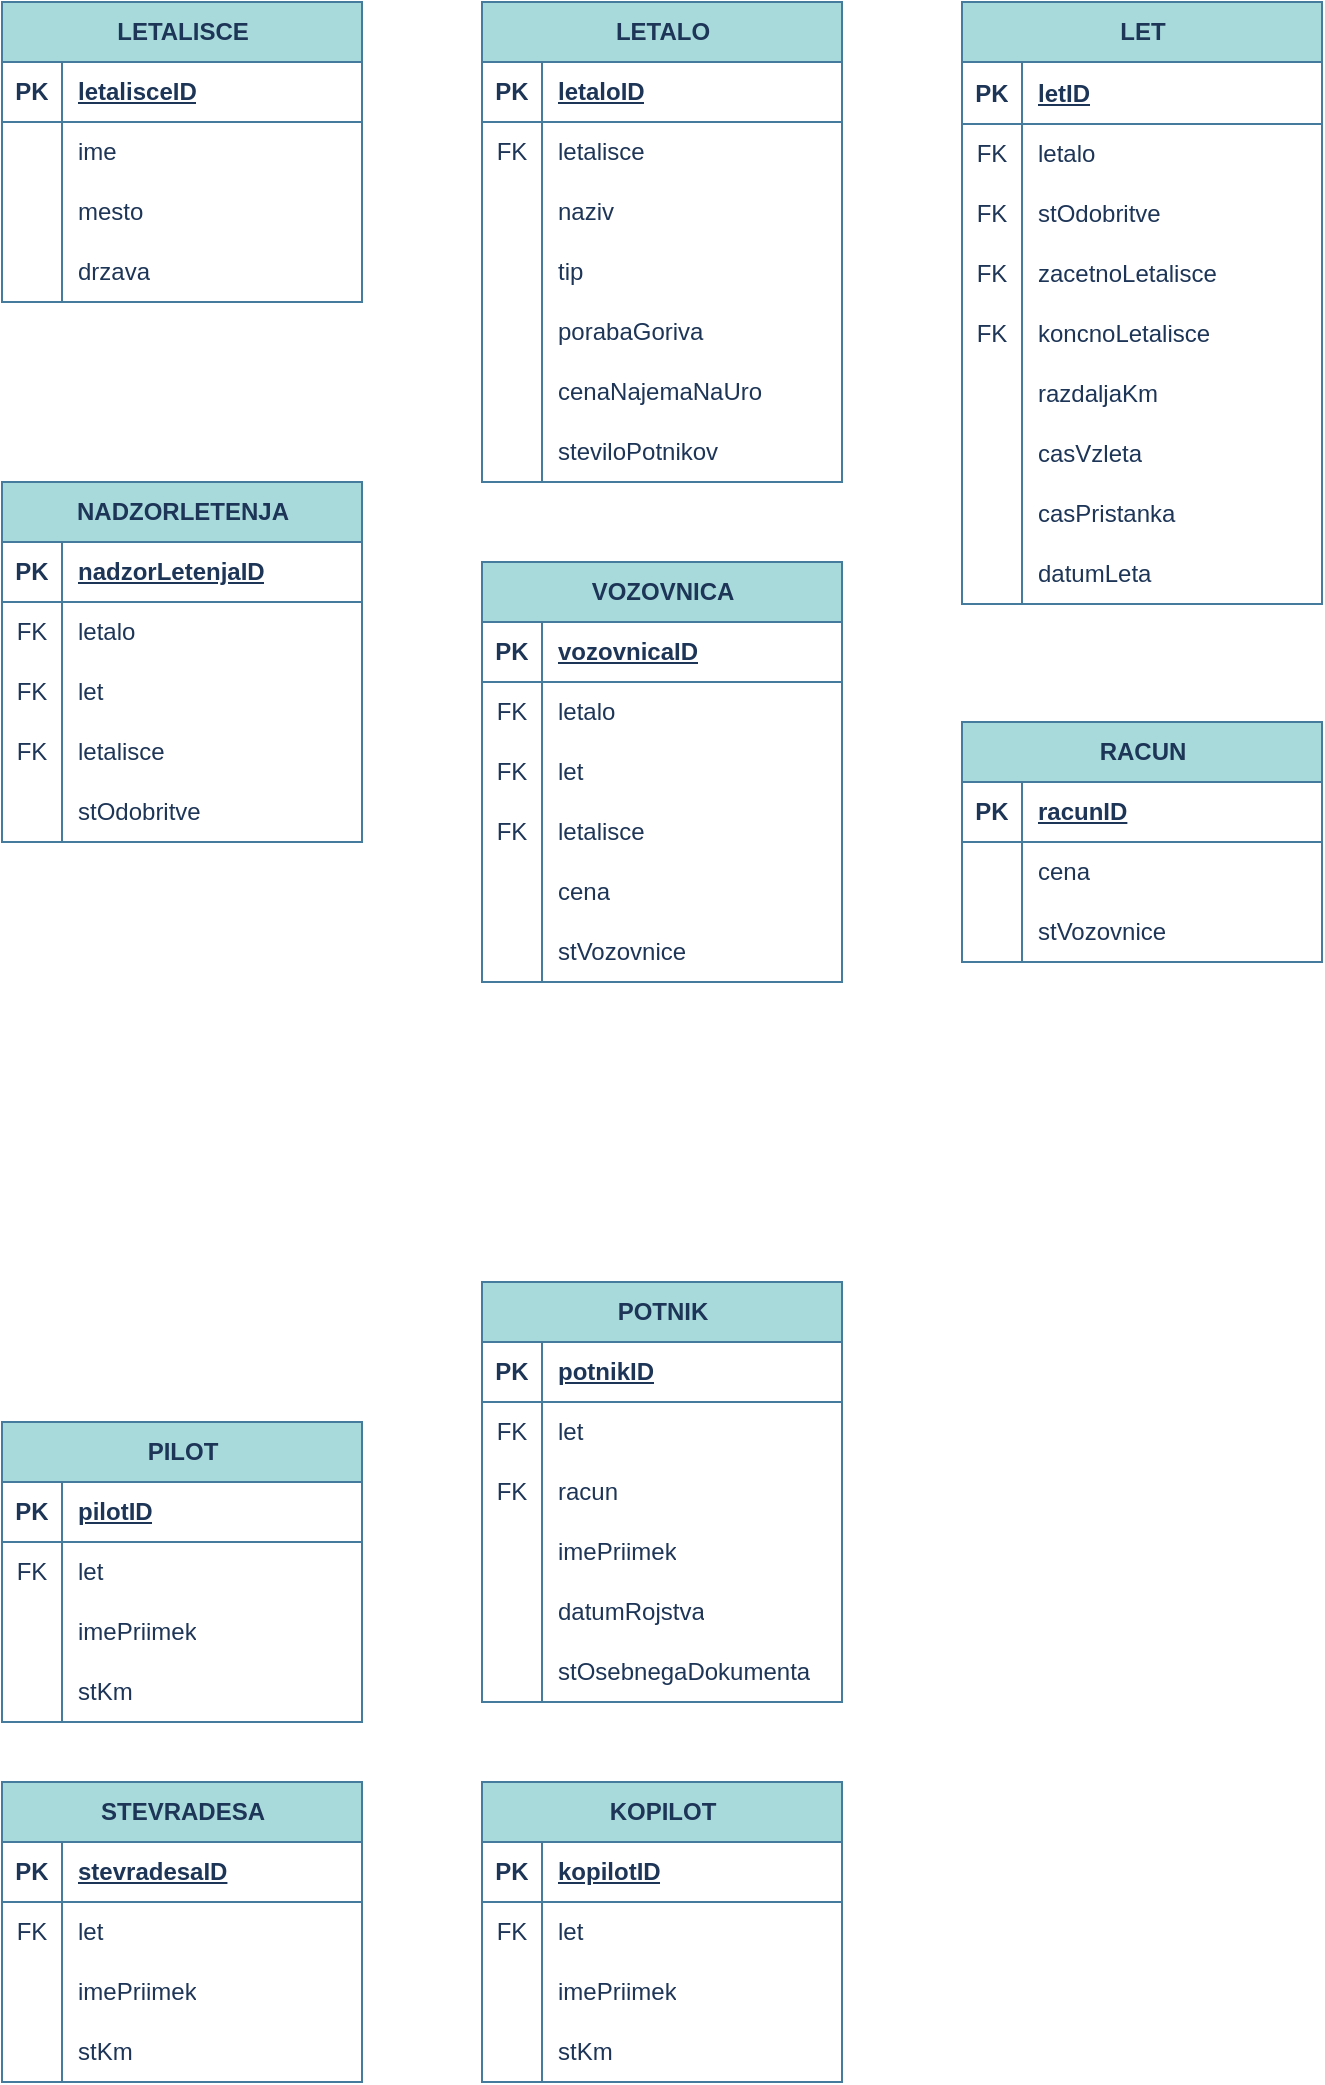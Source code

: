 <mxfile version="22.0.8" type="github">
  <diagram id="R2lEEEUBdFMjLlhIrx00" name="Page-1">
    <mxGraphModel dx="1434" dy="768" grid="1" gridSize="10" guides="1" tooltips="1" connect="1" arrows="1" fold="1" page="1" pageScale="1" pageWidth="850" pageHeight="1100" math="0" shadow="0" extFonts="Permanent Marker^https://fonts.googleapis.com/css?family=Permanent+Marker">
      <root>
        <mxCell id="0" />
        <mxCell id="1" parent="0" />
        <mxCell id="egtI12HdHdnniE_U_lsM-28" value="POTNIK" style="shape=table;startSize=30;container=1;collapsible=1;childLayout=tableLayout;fixedRows=1;rowLines=0;fontStyle=1;align=center;resizeLast=1;html=1;rounded=0;labelBackgroundColor=none;fillColor=#A8DADC;strokeColor=#457B9D;fontColor=#1D3557;" parent="1" vertex="1">
          <mxGeometry x="280" y="680" width="180" height="210" as="geometry" />
        </mxCell>
        <mxCell id="egtI12HdHdnniE_U_lsM-29" value="" style="shape=tableRow;horizontal=0;startSize=0;swimlaneHead=0;swimlaneBody=0;fillColor=none;collapsible=0;dropTarget=0;points=[[0,0.5],[1,0.5]];portConstraint=eastwest;top=0;left=0;right=0;bottom=1;rounded=0;labelBackgroundColor=none;strokeColor=#457B9D;fontColor=#1D3557;" parent="egtI12HdHdnniE_U_lsM-28" vertex="1">
          <mxGeometry y="30" width="180" height="30" as="geometry" />
        </mxCell>
        <mxCell id="egtI12HdHdnniE_U_lsM-30" value="PK" style="shape=partialRectangle;connectable=0;fillColor=none;top=0;left=0;bottom=0;right=0;fontStyle=1;overflow=hidden;whiteSpace=wrap;html=1;rounded=0;labelBackgroundColor=none;strokeColor=#457B9D;fontColor=#1D3557;" parent="egtI12HdHdnniE_U_lsM-29" vertex="1">
          <mxGeometry width="30" height="30" as="geometry">
            <mxRectangle width="30" height="30" as="alternateBounds" />
          </mxGeometry>
        </mxCell>
        <mxCell id="egtI12HdHdnniE_U_lsM-31" value="potnikID" style="shape=partialRectangle;connectable=0;fillColor=none;top=0;left=0;bottom=0;right=0;align=left;spacingLeft=6;fontStyle=5;overflow=hidden;whiteSpace=wrap;html=1;rounded=0;labelBackgroundColor=none;strokeColor=#457B9D;fontColor=#1D3557;" parent="egtI12HdHdnniE_U_lsM-29" vertex="1">
          <mxGeometry x="30" width="150" height="30" as="geometry">
            <mxRectangle width="150" height="30" as="alternateBounds" />
          </mxGeometry>
        </mxCell>
        <mxCell id="BORFe823QQKGaRl6IUb--120" style="shape=tableRow;horizontal=0;startSize=0;swimlaneHead=0;swimlaneBody=0;fillColor=none;collapsible=0;dropTarget=0;points=[[0,0.5],[1,0.5]];portConstraint=eastwest;top=0;left=0;right=0;bottom=0;rounded=0;labelBackgroundColor=none;strokeColor=#457B9D;fontColor=#1D3557;" vertex="1" parent="egtI12HdHdnniE_U_lsM-28">
          <mxGeometry y="60" width="180" height="30" as="geometry" />
        </mxCell>
        <mxCell id="BORFe823QQKGaRl6IUb--121" value="FK" style="shape=partialRectangle;connectable=0;fillColor=none;top=0;left=0;bottom=0;right=0;editable=1;overflow=hidden;whiteSpace=wrap;html=1;rounded=0;labelBackgroundColor=none;strokeColor=#457B9D;fontColor=#1D3557;" vertex="1" parent="BORFe823QQKGaRl6IUb--120">
          <mxGeometry width="30" height="30" as="geometry">
            <mxRectangle width="30" height="30" as="alternateBounds" />
          </mxGeometry>
        </mxCell>
        <mxCell id="BORFe823QQKGaRl6IUb--122" value="let" style="shape=partialRectangle;connectable=0;fillColor=none;top=0;left=0;bottom=0;right=0;align=left;spacingLeft=6;overflow=hidden;whiteSpace=wrap;html=1;rounded=0;labelBackgroundColor=none;strokeColor=#457B9D;fontColor=#1D3557;" vertex="1" parent="BORFe823QQKGaRl6IUb--120">
          <mxGeometry x="30" width="150" height="30" as="geometry">
            <mxRectangle width="150" height="30" as="alternateBounds" />
          </mxGeometry>
        </mxCell>
        <mxCell id="BORFe823QQKGaRl6IUb--248" style="shape=tableRow;horizontal=0;startSize=0;swimlaneHead=0;swimlaneBody=0;fillColor=none;collapsible=0;dropTarget=0;points=[[0,0.5],[1,0.5]];portConstraint=eastwest;top=0;left=0;right=0;bottom=0;rounded=0;labelBackgroundColor=none;strokeColor=#457B9D;fontColor=#1D3557;" vertex="1" parent="egtI12HdHdnniE_U_lsM-28">
          <mxGeometry y="90" width="180" height="30" as="geometry" />
        </mxCell>
        <mxCell id="BORFe823QQKGaRl6IUb--249" value="FK" style="shape=partialRectangle;connectable=0;fillColor=none;top=0;left=0;bottom=0;right=0;editable=1;overflow=hidden;whiteSpace=wrap;html=1;rounded=0;labelBackgroundColor=none;strokeColor=#457B9D;fontColor=#1D3557;" vertex="1" parent="BORFe823QQKGaRl6IUb--248">
          <mxGeometry width="30" height="30" as="geometry">
            <mxRectangle width="30" height="30" as="alternateBounds" />
          </mxGeometry>
        </mxCell>
        <mxCell id="BORFe823QQKGaRl6IUb--250" value="racun" style="shape=partialRectangle;connectable=0;fillColor=none;top=0;left=0;bottom=0;right=0;align=left;spacingLeft=6;overflow=hidden;whiteSpace=wrap;html=1;rounded=0;labelBackgroundColor=none;strokeColor=#457B9D;fontColor=#1D3557;" vertex="1" parent="BORFe823QQKGaRl6IUb--248">
          <mxGeometry x="30" width="150" height="30" as="geometry">
            <mxRectangle width="150" height="30" as="alternateBounds" />
          </mxGeometry>
        </mxCell>
        <mxCell id="egtI12HdHdnniE_U_lsM-32" value="" style="shape=tableRow;horizontal=0;startSize=0;swimlaneHead=0;swimlaneBody=0;fillColor=none;collapsible=0;dropTarget=0;points=[[0,0.5],[1,0.5]];portConstraint=eastwest;top=0;left=0;right=0;bottom=0;rounded=0;labelBackgroundColor=none;strokeColor=#457B9D;fontColor=#1D3557;" parent="egtI12HdHdnniE_U_lsM-28" vertex="1">
          <mxGeometry y="120" width="180" height="30" as="geometry" />
        </mxCell>
        <mxCell id="egtI12HdHdnniE_U_lsM-33" value="" style="shape=partialRectangle;connectable=0;fillColor=none;top=0;left=0;bottom=0;right=0;editable=1;overflow=hidden;whiteSpace=wrap;html=1;rounded=0;labelBackgroundColor=none;strokeColor=#457B9D;fontColor=#1D3557;" parent="egtI12HdHdnniE_U_lsM-32" vertex="1">
          <mxGeometry width="30" height="30" as="geometry">
            <mxRectangle width="30" height="30" as="alternateBounds" />
          </mxGeometry>
        </mxCell>
        <mxCell id="egtI12HdHdnniE_U_lsM-34" value="imePriimek" style="shape=partialRectangle;connectable=0;fillColor=none;top=0;left=0;bottom=0;right=0;align=left;spacingLeft=6;overflow=hidden;whiteSpace=wrap;html=1;rounded=0;labelBackgroundColor=none;strokeColor=#457B9D;fontColor=#1D3557;" parent="egtI12HdHdnniE_U_lsM-32" vertex="1">
          <mxGeometry x="30" width="150" height="30" as="geometry">
            <mxRectangle width="150" height="30" as="alternateBounds" />
          </mxGeometry>
        </mxCell>
        <mxCell id="egtI12HdHdnniE_U_lsM-35" value="" style="shape=tableRow;horizontal=0;startSize=0;swimlaneHead=0;swimlaneBody=0;fillColor=none;collapsible=0;dropTarget=0;points=[[0,0.5],[1,0.5]];portConstraint=eastwest;top=0;left=0;right=0;bottom=0;rounded=0;labelBackgroundColor=none;strokeColor=#457B9D;fontColor=#1D3557;" parent="egtI12HdHdnniE_U_lsM-28" vertex="1">
          <mxGeometry y="150" width="180" height="30" as="geometry" />
        </mxCell>
        <mxCell id="egtI12HdHdnniE_U_lsM-36" value="" style="shape=partialRectangle;connectable=0;fillColor=none;top=0;left=0;bottom=0;right=0;editable=1;overflow=hidden;whiteSpace=wrap;html=1;rounded=0;labelBackgroundColor=none;strokeColor=#457B9D;fontColor=#1D3557;" parent="egtI12HdHdnniE_U_lsM-35" vertex="1">
          <mxGeometry width="30" height="30" as="geometry">
            <mxRectangle width="30" height="30" as="alternateBounds" />
          </mxGeometry>
        </mxCell>
        <mxCell id="egtI12HdHdnniE_U_lsM-37" value="datumRojstva" style="shape=partialRectangle;connectable=0;fillColor=none;top=0;left=0;bottom=0;right=0;align=left;spacingLeft=6;overflow=hidden;whiteSpace=wrap;html=1;rounded=0;labelBackgroundColor=none;strokeColor=#457B9D;fontColor=#1D3557;" parent="egtI12HdHdnniE_U_lsM-35" vertex="1">
          <mxGeometry x="30" width="150" height="30" as="geometry">
            <mxRectangle width="150" height="30" as="alternateBounds" />
          </mxGeometry>
        </mxCell>
        <mxCell id="egtI12HdHdnniE_U_lsM-38" value="" style="shape=tableRow;horizontal=0;startSize=0;swimlaneHead=0;swimlaneBody=0;fillColor=none;collapsible=0;dropTarget=0;points=[[0,0.5],[1,0.5]];portConstraint=eastwest;top=0;left=0;right=0;bottom=0;rounded=0;labelBackgroundColor=none;strokeColor=#457B9D;fontColor=#1D3557;" parent="egtI12HdHdnniE_U_lsM-28" vertex="1">
          <mxGeometry y="180" width="180" height="30" as="geometry" />
        </mxCell>
        <mxCell id="egtI12HdHdnniE_U_lsM-39" value="" style="shape=partialRectangle;connectable=0;fillColor=none;top=0;left=0;bottom=0;right=0;editable=1;overflow=hidden;whiteSpace=wrap;html=1;rounded=0;labelBackgroundColor=none;strokeColor=#457B9D;fontColor=#1D3557;" parent="egtI12HdHdnniE_U_lsM-38" vertex="1">
          <mxGeometry width="30" height="30" as="geometry">
            <mxRectangle width="30" height="30" as="alternateBounds" />
          </mxGeometry>
        </mxCell>
        <mxCell id="egtI12HdHdnniE_U_lsM-40" value="stOsebnegaDokumenta" style="shape=partialRectangle;connectable=0;fillColor=none;top=0;left=0;bottom=0;right=0;align=left;spacingLeft=6;overflow=hidden;whiteSpace=wrap;html=1;rounded=0;labelBackgroundColor=none;strokeColor=#457B9D;fontColor=#1D3557;" parent="egtI12HdHdnniE_U_lsM-38" vertex="1">
          <mxGeometry x="30" width="150" height="30" as="geometry">
            <mxRectangle width="150" height="30" as="alternateBounds" />
          </mxGeometry>
        </mxCell>
        <mxCell id="BORFe823QQKGaRl6IUb--1" value="LET" style="shape=table;startSize=30;container=1;collapsible=1;childLayout=tableLayout;fixedRows=1;rowLines=0;fontStyle=1;align=center;resizeLast=1;html=1;rounded=0;labelBackgroundColor=none;fillColor=#A8DADC;strokeColor=#457B9D;fontColor=#1D3557;" vertex="1" parent="1">
          <mxGeometry x="520" y="40" width="180" height="301" as="geometry" />
        </mxCell>
        <mxCell id="BORFe823QQKGaRl6IUb--2" value="" style="shape=tableRow;horizontal=0;startSize=0;swimlaneHead=0;swimlaneBody=0;fillColor=none;collapsible=0;dropTarget=0;points=[[0,0.5],[1,0.5]];portConstraint=eastwest;top=0;left=0;right=0;bottom=1;rounded=0;labelBackgroundColor=none;strokeColor=#457B9D;fontColor=#1D3557;" vertex="1" parent="BORFe823QQKGaRl6IUb--1">
          <mxGeometry y="30" width="180" height="31" as="geometry" />
        </mxCell>
        <mxCell id="BORFe823QQKGaRl6IUb--3" value="PK" style="shape=partialRectangle;connectable=0;fillColor=none;top=0;left=0;bottom=0;right=0;fontStyle=1;overflow=hidden;whiteSpace=wrap;html=1;rounded=0;labelBackgroundColor=none;strokeColor=#457B9D;fontColor=#1D3557;" vertex="1" parent="BORFe823QQKGaRl6IUb--2">
          <mxGeometry width="30" height="31" as="geometry">
            <mxRectangle width="30" height="31" as="alternateBounds" />
          </mxGeometry>
        </mxCell>
        <mxCell id="BORFe823QQKGaRl6IUb--4" value="letID" style="shape=partialRectangle;connectable=0;fillColor=none;top=0;left=0;bottom=0;right=0;align=left;spacingLeft=6;fontStyle=5;overflow=hidden;whiteSpace=wrap;html=1;rounded=0;labelBackgroundColor=none;strokeColor=#457B9D;fontColor=#1D3557;" vertex="1" parent="BORFe823QQKGaRl6IUb--2">
          <mxGeometry x="30" width="150" height="31" as="geometry">
            <mxRectangle width="150" height="31" as="alternateBounds" />
          </mxGeometry>
        </mxCell>
        <mxCell id="BORFe823QQKGaRl6IUb--95" style="shape=tableRow;horizontal=0;startSize=0;swimlaneHead=0;swimlaneBody=0;fillColor=none;collapsible=0;dropTarget=0;points=[[0,0.5],[1,0.5]];portConstraint=eastwest;top=0;left=0;right=0;bottom=0;rounded=0;labelBackgroundColor=none;strokeColor=#457B9D;fontColor=#1D3557;" vertex="1" parent="BORFe823QQKGaRl6IUb--1">
          <mxGeometry y="61" width="180" height="30" as="geometry" />
        </mxCell>
        <mxCell id="BORFe823QQKGaRl6IUb--96" value="FK" style="shape=partialRectangle;connectable=0;fillColor=none;top=0;left=0;bottom=0;right=0;editable=1;overflow=hidden;whiteSpace=wrap;html=1;rounded=0;labelBackgroundColor=none;strokeColor=#457B9D;fontColor=#1D3557;" vertex="1" parent="BORFe823QQKGaRl6IUb--95">
          <mxGeometry width="30" height="30" as="geometry">
            <mxRectangle width="30" height="30" as="alternateBounds" />
          </mxGeometry>
        </mxCell>
        <mxCell id="BORFe823QQKGaRl6IUb--97" value="letalo" style="shape=partialRectangle;connectable=0;fillColor=none;top=0;left=0;bottom=0;right=0;align=left;spacingLeft=6;overflow=hidden;whiteSpace=wrap;html=1;rounded=0;labelBackgroundColor=none;strokeColor=#457B9D;fontColor=#1D3557;" vertex="1" parent="BORFe823QQKGaRl6IUb--95">
          <mxGeometry x="30" width="150" height="30" as="geometry">
            <mxRectangle width="150" height="30" as="alternateBounds" />
          </mxGeometry>
        </mxCell>
        <mxCell id="BORFe823QQKGaRl6IUb--98" style="shape=tableRow;horizontal=0;startSize=0;swimlaneHead=0;swimlaneBody=0;fillColor=none;collapsible=0;dropTarget=0;points=[[0,0.5],[1,0.5]];portConstraint=eastwest;top=0;left=0;right=0;bottom=0;rounded=0;labelBackgroundColor=none;strokeColor=#457B9D;fontColor=#1D3557;" vertex="1" parent="BORFe823QQKGaRl6IUb--1">
          <mxGeometry y="91" width="180" height="30" as="geometry" />
        </mxCell>
        <mxCell id="BORFe823QQKGaRl6IUb--99" value="FK" style="shape=partialRectangle;connectable=0;fillColor=none;top=0;left=0;bottom=0;right=0;editable=1;overflow=hidden;whiteSpace=wrap;html=1;rounded=0;labelBackgroundColor=none;strokeColor=#457B9D;fontColor=#1D3557;" vertex="1" parent="BORFe823QQKGaRl6IUb--98">
          <mxGeometry width="30" height="30" as="geometry">
            <mxRectangle width="30" height="30" as="alternateBounds" />
          </mxGeometry>
        </mxCell>
        <mxCell id="BORFe823QQKGaRl6IUb--100" value="stOdobritve" style="shape=partialRectangle;connectable=0;fillColor=none;top=0;left=0;bottom=0;right=0;align=left;spacingLeft=6;overflow=hidden;whiteSpace=wrap;html=1;rounded=0;labelBackgroundColor=none;strokeColor=#457B9D;fontColor=#1D3557;" vertex="1" parent="BORFe823QQKGaRl6IUb--98">
          <mxGeometry x="30" width="150" height="30" as="geometry">
            <mxRectangle width="150" height="30" as="alternateBounds" />
          </mxGeometry>
        </mxCell>
        <mxCell id="BORFe823QQKGaRl6IUb--5" value="" style="shape=tableRow;horizontal=0;startSize=0;swimlaneHead=0;swimlaneBody=0;fillColor=none;collapsible=0;dropTarget=0;points=[[0,0.5],[1,0.5]];portConstraint=eastwest;top=0;left=0;right=0;bottom=0;rounded=0;labelBackgroundColor=none;strokeColor=#457B9D;fontColor=#1D3557;" vertex="1" parent="BORFe823QQKGaRl6IUb--1">
          <mxGeometry y="121" width="180" height="30" as="geometry" />
        </mxCell>
        <mxCell id="BORFe823QQKGaRl6IUb--6" value="FK" style="shape=partialRectangle;connectable=0;fillColor=none;top=0;left=0;bottom=0;right=0;editable=1;overflow=hidden;whiteSpace=wrap;html=1;rounded=0;labelBackgroundColor=none;strokeColor=#457B9D;fontColor=#1D3557;" vertex="1" parent="BORFe823QQKGaRl6IUb--5">
          <mxGeometry width="30" height="30" as="geometry">
            <mxRectangle width="30" height="30" as="alternateBounds" />
          </mxGeometry>
        </mxCell>
        <mxCell id="BORFe823QQKGaRl6IUb--7" value="zacetnoLetalisce" style="shape=partialRectangle;connectable=0;fillColor=none;top=0;left=0;bottom=0;right=0;align=left;spacingLeft=6;overflow=hidden;whiteSpace=wrap;html=1;rounded=0;labelBackgroundColor=none;strokeColor=#457B9D;fontColor=#1D3557;" vertex="1" parent="BORFe823QQKGaRl6IUb--5">
          <mxGeometry x="30" width="150" height="30" as="geometry">
            <mxRectangle width="150" height="30" as="alternateBounds" />
          </mxGeometry>
        </mxCell>
        <mxCell id="BORFe823QQKGaRl6IUb--8" value="" style="shape=tableRow;horizontal=0;startSize=0;swimlaneHead=0;swimlaneBody=0;fillColor=none;collapsible=0;dropTarget=0;points=[[0,0.5],[1,0.5]];portConstraint=eastwest;top=0;left=0;right=0;bottom=0;rounded=0;labelBackgroundColor=none;strokeColor=#457B9D;fontColor=#1D3557;" vertex="1" parent="BORFe823QQKGaRl6IUb--1">
          <mxGeometry y="151" width="180" height="30" as="geometry" />
        </mxCell>
        <mxCell id="BORFe823QQKGaRl6IUb--9" value="FK" style="shape=partialRectangle;connectable=0;fillColor=none;top=0;left=0;bottom=0;right=0;editable=1;overflow=hidden;whiteSpace=wrap;html=1;rounded=0;labelBackgroundColor=none;strokeColor=#457B9D;fontColor=#1D3557;" vertex="1" parent="BORFe823QQKGaRl6IUb--8">
          <mxGeometry width="30" height="30" as="geometry">
            <mxRectangle width="30" height="30" as="alternateBounds" />
          </mxGeometry>
        </mxCell>
        <mxCell id="BORFe823QQKGaRl6IUb--10" value="koncnoLetalisce" style="shape=partialRectangle;connectable=0;fillColor=none;top=0;left=0;bottom=0;right=0;align=left;spacingLeft=6;overflow=hidden;whiteSpace=wrap;html=1;rounded=0;labelBackgroundColor=none;strokeColor=#457B9D;fontColor=#1D3557;" vertex="1" parent="BORFe823QQKGaRl6IUb--8">
          <mxGeometry x="30" width="150" height="30" as="geometry">
            <mxRectangle width="150" height="30" as="alternateBounds" />
          </mxGeometry>
        </mxCell>
        <mxCell id="BORFe823QQKGaRl6IUb--11" value="" style="shape=tableRow;horizontal=0;startSize=0;swimlaneHead=0;swimlaneBody=0;fillColor=none;collapsible=0;dropTarget=0;points=[[0,0.5],[1,0.5]];portConstraint=eastwest;top=0;left=0;right=0;bottom=0;rounded=0;labelBackgroundColor=none;strokeColor=#457B9D;fontColor=#1D3557;" vertex="1" parent="BORFe823QQKGaRl6IUb--1">
          <mxGeometry y="181" width="180" height="30" as="geometry" />
        </mxCell>
        <mxCell id="BORFe823QQKGaRl6IUb--12" value="" style="shape=partialRectangle;connectable=0;fillColor=none;top=0;left=0;bottom=0;right=0;editable=1;overflow=hidden;whiteSpace=wrap;html=1;rounded=0;labelBackgroundColor=none;strokeColor=#457B9D;fontColor=#1D3557;" vertex="1" parent="BORFe823QQKGaRl6IUb--11">
          <mxGeometry width="30" height="30" as="geometry">
            <mxRectangle width="30" height="30" as="alternateBounds" />
          </mxGeometry>
        </mxCell>
        <mxCell id="BORFe823QQKGaRl6IUb--13" value="razdaljaKm" style="shape=partialRectangle;connectable=0;fillColor=none;top=0;left=0;bottom=0;right=0;align=left;spacingLeft=6;overflow=hidden;whiteSpace=wrap;html=1;rounded=0;labelBackgroundColor=none;strokeColor=#457B9D;fontColor=#1D3557;" vertex="1" parent="BORFe823QQKGaRl6IUb--11">
          <mxGeometry x="30" width="150" height="30" as="geometry">
            <mxRectangle width="150" height="30" as="alternateBounds" />
          </mxGeometry>
        </mxCell>
        <mxCell id="BORFe823QQKGaRl6IUb--76" style="shape=tableRow;horizontal=0;startSize=0;swimlaneHead=0;swimlaneBody=0;fillColor=none;collapsible=0;dropTarget=0;points=[[0,0.5],[1,0.5]];portConstraint=eastwest;top=0;left=0;right=0;bottom=0;rounded=0;labelBackgroundColor=none;strokeColor=#457B9D;fontColor=#1D3557;" vertex="1" parent="BORFe823QQKGaRl6IUb--1">
          <mxGeometry y="211" width="180" height="30" as="geometry" />
        </mxCell>
        <mxCell id="BORFe823QQKGaRl6IUb--77" style="shape=partialRectangle;connectable=0;fillColor=none;top=0;left=0;bottom=0;right=0;editable=1;overflow=hidden;whiteSpace=wrap;html=1;rounded=0;labelBackgroundColor=none;strokeColor=#457B9D;fontColor=#1D3557;" vertex="1" parent="BORFe823QQKGaRl6IUb--76">
          <mxGeometry width="30" height="30" as="geometry">
            <mxRectangle width="30" height="30" as="alternateBounds" />
          </mxGeometry>
        </mxCell>
        <mxCell id="BORFe823QQKGaRl6IUb--78" value="casVzleta" style="shape=partialRectangle;connectable=0;fillColor=none;top=0;left=0;bottom=0;right=0;align=left;spacingLeft=6;overflow=hidden;whiteSpace=wrap;html=1;rounded=0;labelBackgroundColor=none;strokeColor=#457B9D;fontColor=#1D3557;" vertex="1" parent="BORFe823QQKGaRl6IUb--76">
          <mxGeometry x="30" width="150" height="30" as="geometry">
            <mxRectangle width="150" height="30" as="alternateBounds" />
          </mxGeometry>
        </mxCell>
        <mxCell id="BORFe823QQKGaRl6IUb--79" style="shape=tableRow;horizontal=0;startSize=0;swimlaneHead=0;swimlaneBody=0;fillColor=none;collapsible=0;dropTarget=0;points=[[0,0.5],[1,0.5]];portConstraint=eastwest;top=0;left=0;right=0;bottom=0;rounded=0;labelBackgroundColor=none;strokeColor=#457B9D;fontColor=#1D3557;" vertex="1" parent="BORFe823QQKGaRl6IUb--1">
          <mxGeometry y="241" width="180" height="30" as="geometry" />
        </mxCell>
        <mxCell id="BORFe823QQKGaRl6IUb--80" style="shape=partialRectangle;connectable=0;fillColor=none;top=0;left=0;bottom=0;right=0;editable=1;overflow=hidden;whiteSpace=wrap;html=1;rounded=0;labelBackgroundColor=none;strokeColor=#457B9D;fontColor=#1D3557;" vertex="1" parent="BORFe823QQKGaRl6IUb--79">
          <mxGeometry width="30" height="30" as="geometry">
            <mxRectangle width="30" height="30" as="alternateBounds" />
          </mxGeometry>
        </mxCell>
        <mxCell id="BORFe823QQKGaRl6IUb--81" value="casPristanka" style="shape=partialRectangle;connectable=0;fillColor=none;top=0;left=0;bottom=0;right=0;align=left;spacingLeft=6;overflow=hidden;whiteSpace=wrap;html=1;rounded=0;labelBackgroundColor=none;strokeColor=#457B9D;fontColor=#1D3557;" vertex="1" parent="BORFe823QQKGaRl6IUb--79">
          <mxGeometry x="30" width="150" height="30" as="geometry">
            <mxRectangle width="150" height="30" as="alternateBounds" />
          </mxGeometry>
        </mxCell>
        <mxCell id="BORFe823QQKGaRl6IUb--82" style="shape=tableRow;horizontal=0;startSize=0;swimlaneHead=0;swimlaneBody=0;fillColor=none;collapsible=0;dropTarget=0;points=[[0,0.5],[1,0.5]];portConstraint=eastwest;top=0;left=0;right=0;bottom=0;rounded=0;labelBackgroundColor=none;strokeColor=#457B9D;fontColor=#1D3557;" vertex="1" parent="BORFe823QQKGaRl6IUb--1">
          <mxGeometry y="271" width="180" height="30" as="geometry" />
        </mxCell>
        <mxCell id="BORFe823QQKGaRl6IUb--83" style="shape=partialRectangle;connectable=0;fillColor=none;top=0;left=0;bottom=0;right=0;editable=1;overflow=hidden;whiteSpace=wrap;html=1;rounded=0;labelBackgroundColor=none;strokeColor=#457B9D;fontColor=#1D3557;" vertex="1" parent="BORFe823QQKGaRl6IUb--82">
          <mxGeometry width="30" height="30" as="geometry">
            <mxRectangle width="30" height="30" as="alternateBounds" />
          </mxGeometry>
        </mxCell>
        <mxCell id="BORFe823QQKGaRl6IUb--84" value="datumLeta" style="shape=partialRectangle;connectable=0;fillColor=none;top=0;left=0;bottom=0;right=0;align=left;spacingLeft=6;overflow=hidden;whiteSpace=wrap;html=1;rounded=0;labelBackgroundColor=none;strokeColor=#457B9D;fontColor=#1D3557;" vertex="1" parent="BORFe823QQKGaRl6IUb--82">
          <mxGeometry x="30" width="150" height="30" as="geometry">
            <mxRectangle width="150" height="30" as="alternateBounds" />
          </mxGeometry>
        </mxCell>
        <mxCell id="BORFe823QQKGaRl6IUb--50" value="LETALO" style="shape=table;startSize=30;container=1;collapsible=1;childLayout=tableLayout;fixedRows=1;rowLines=0;fontStyle=1;align=center;resizeLast=1;html=1;rounded=0;labelBackgroundColor=none;fillColor=#A8DADC;strokeColor=#457B9D;fontColor=#1D3557;" vertex="1" parent="1">
          <mxGeometry x="280" y="40" width="180" height="240" as="geometry" />
        </mxCell>
        <mxCell id="BORFe823QQKGaRl6IUb--51" value="" style="shape=tableRow;horizontal=0;startSize=0;swimlaneHead=0;swimlaneBody=0;fillColor=none;collapsible=0;dropTarget=0;points=[[0,0.5],[1,0.5]];portConstraint=eastwest;top=0;left=0;right=0;bottom=1;rounded=0;labelBackgroundColor=none;strokeColor=#457B9D;fontColor=#1D3557;" vertex="1" parent="BORFe823QQKGaRl6IUb--50">
          <mxGeometry y="30" width="180" height="30" as="geometry" />
        </mxCell>
        <mxCell id="BORFe823QQKGaRl6IUb--52" value="PK" style="shape=partialRectangle;connectable=0;fillColor=none;top=0;left=0;bottom=0;right=0;fontStyle=1;overflow=hidden;whiteSpace=wrap;html=1;rounded=0;labelBackgroundColor=none;strokeColor=#457B9D;fontColor=#1D3557;" vertex="1" parent="BORFe823QQKGaRl6IUb--51">
          <mxGeometry width="30" height="30" as="geometry">
            <mxRectangle width="30" height="30" as="alternateBounds" />
          </mxGeometry>
        </mxCell>
        <mxCell id="BORFe823QQKGaRl6IUb--53" value="letaloID" style="shape=partialRectangle;connectable=0;fillColor=none;top=0;left=0;bottom=0;right=0;align=left;spacingLeft=6;fontStyle=5;overflow=hidden;whiteSpace=wrap;html=1;rounded=0;labelBackgroundColor=none;strokeColor=#457B9D;fontColor=#1D3557;" vertex="1" parent="BORFe823QQKGaRl6IUb--51">
          <mxGeometry x="30" width="150" height="30" as="geometry">
            <mxRectangle width="150" height="30" as="alternateBounds" />
          </mxGeometry>
        </mxCell>
        <mxCell id="BORFe823QQKGaRl6IUb--191" style="shape=tableRow;horizontal=0;startSize=0;swimlaneHead=0;swimlaneBody=0;fillColor=none;collapsible=0;dropTarget=0;points=[[0,0.5],[1,0.5]];portConstraint=eastwest;top=0;left=0;right=0;bottom=0;rounded=0;labelBackgroundColor=none;strokeColor=#457B9D;fontColor=#1D3557;" vertex="1" parent="BORFe823QQKGaRl6IUb--50">
          <mxGeometry y="60" width="180" height="30" as="geometry" />
        </mxCell>
        <mxCell id="BORFe823QQKGaRl6IUb--192" value="FK" style="shape=partialRectangle;connectable=0;fillColor=none;top=0;left=0;bottom=0;right=0;editable=1;overflow=hidden;whiteSpace=wrap;html=1;rounded=0;labelBackgroundColor=none;strokeColor=#457B9D;fontColor=#1D3557;" vertex="1" parent="BORFe823QQKGaRl6IUb--191">
          <mxGeometry width="30" height="30" as="geometry">
            <mxRectangle width="30" height="30" as="alternateBounds" />
          </mxGeometry>
        </mxCell>
        <mxCell id="BORFe823QQKGaRl6IUb--193" value="letalisce" style="shape=partialRectangle;connectable=0;fillColor=none;top=0;left=0;bottom=0;right=0;align=left;spacingLeft=6;overflow=hidden;whiteSpace=wrap;html=1;rounded=0;labelBackgroundColor=none;strokeColor=#457B9D;fontColor=#1D3557;" vertex="1" parent="BORFe823QQKGaRl6IUb--191">
          <mxGeometry x="30" width="150" height="30" as="geometry">
            <mxRectangle width="150" height="30" as="alternateBounds" />
          </mxGeometry>
        </mxCell>
        <mxCell id="BORFe823QQKGaRl6IUb--54" value="" style="shape=tableRow;horizontal=0;startSize=0;swimlaneHead=0;swimlaneBody=0;fillColor=none;collapsible=0;dropTarget=0;points=[[0,0.5],[1,0.5]];portConstraint=eastwest;top=0;left=0;right=0;bottom=0;rounded=0;labelBackgroundColor=none;strokeColor=#457B9D;fontColor=#1D3557;" vertex="1" parent="BORFe823QQKGaRl6IUb--50">
          <mxGeometry y="90" width="180" height="30" as="geometry" />
        </mxCell>
        <mxCell id="BORFe823QQKGaRl6IUb--55" value="" style="shape=partialRectangle;connectable=0;fillColor=none;top=0;left=0;bottom=0;right=0;editable=1;overflow=hidden;whiteSpace=wrap;html=1;rounded=0;labelBackgroundColor=none;strokeColor=#457B9D;fontColor=#1D3557;" vertex="1" parent="BORFe823QQKGaRl6IUb--54">
          <mxGeometry width="30" height="30" as="geometry">
            <mxRectangle width="30" height="30" as="alternateBounds" />
          </mxGeometry>
        </mxCell>
        <mxCell id="BORFe823QQKGaRl6IUb--56" value="naziv" style="shape=partialRectangle;connectable=0;fillColor=none;top=0;left=0;bottom=0;right=0;align=left;spacingLeft=6;overflow=hidden;whiteSpace=wrap;html=1;rounded=0;labelBackgroundColor=none;strokeColor=#457B9D;fontColor=#1D3557;" vertex="1" parent="BORFe823QQKGaRl6IUb--54">
          <mxGeometry x="30" width="150" height="30" as="geometry">
            <mxRectangle width="150" height="30" as="alternateBounds" />
          </mxGeometry>
        </mxCell>
        <mxCell id="BORFe823QQKGaRl6IUb--57" value="" style="shape=tableRow;horizontal=0;startSize=0;swimlaneHead=0;swimlaneBody=0;fillColor=none;collapsible=0;dropTarget=0;points=[[0,0.5],[1,0.5]];portConstraint=eastwest;top=0;left=0;right=0;bottom=0;rounded=0;labelBackgroundColor=none;strokeColor=#457B9D;fontColor=#1D3557;" vertex="1" parent="BORFe823QQKGaRl6IUb--50">
          <mxGeometry y="120" width="180" height="30" as="geometry" />
        </mxCell>
        <mxCell id="BORFe823QQKGaRl6IUb--58" value="" style="shape=partialRectangle;connectable=0;fillColor=none;top=0;left=0;bottom=0;right=0;editable=1;overflow=hidden;whiteSpace=wrap;html=1;rounded=0;labelBackgroundColor=none;strokeColor=#457B9D;fontColor=#1D3557;" vertex="1" parent="BORFe823QQKGaRl6IUb--57">
          <mxGeometry width="30" height="30" as="geometry">
            <mxRectangle width="30" height="30" as="alternateBounds" />
          </mxGeometry>
        </mxCell>
        <mxCell id="BORFe823QQKGaRl6IUb--59" value="tip" style="shape=partialRectangle;connectable=0;fillColor=none;top=0;left=0;bottom=0;right=0;align=left;spacingLeft=6;overflow=hidden;whiteSpace=wrap;html=1;rounded=0;labelBackgroundColor=none;strokeColor=#457B9D;fontColor=#1D3557;" vertex="1" parent="BORFe823QQKGaRl6IUb--57">
          <mxGeometry x="30" width="150" height="30" as="geometry">
            <mxRectangle width="150" height="30" as="alternateBounds" />
          </mxGeometry>
        </mxCell>
        <mxCell id="BORFe823QQKGaRl6IUb--60" value="" style="shape=tableRow;horizontal=0;startSize=0;swimlaneHead=0;swimlaneBody=0;fillColor=none;collapsible=0;dropTarget=0;points=[[0,0.5],[1,0.5]];portConstraint=eastwest;top=0;left=0;right=0;bottom=0;rounded=0;labelBackgroundColor=none;strokeColor=#457B9D;fontColor=#1D3557;" vertex="1" parent="BORFe823QQKGaRl6IUb--50">
          <mxGeometry y="150" width="180" height="30" as="geometry" />
        </mxCell>
        <mxCell id="BORFe823QQKGaRl6IUb--61" value="" style="shape=partialRectangle;connectable=0;fillColor=none;top=0;left=0;bottom=0;right=0;editable=1;overflow=hidden;whiteSpace=wrap;html=1;rounded=0;labelBackgroundColor=none;strokeColor=#457B9D;fontColor=#1D3557;" vertex="1" parent="BORFe823QQKGaRl6IUb--60">
          <mxGeometry width="30" height="30" as="geometry">
            <mxRectangle width="30" height="30" as="alternateBounds" />
          </mxGeometry>
        </mxCell>
        <mxCell id="BORFe823QQKGaRl6IUb--62" value="porabaGoriva" style="shape=partialRectangle;connectable=0;fillColor=none;top=0;left=0;bottom=0;right=0;align=left;spacingLeft=6;overflow=hidden;whiteSpace=wrap;html=1;rounded=0;labelBackgroundColor=none;strokeColor=#457B9D;fontColor=#1D3557;" vertex="1" parent="BORFe823QQKGaRl6IUb--60">
          <mxGeometry x="30" width="150" height="30" as="geometry">
            <mxRectangle width="150" height="30" as="alternateBounds" />
          </mxGeometry>
        </mxCell>
        <mxCell id="BORFe823QQKGaRl6IUb--101" style="shape=tableRow;horizontal=0;startSize=0;swimlaneHead=0;swimlaneBody=0;fillColor=none;collapsible=0;dropTarget=0;points=[[0,0.5],[1,0.5]];portConstraint=eastwest;top=0;left=0;right=0;bottom=0;rounded=0;labelBackgroundColor=none;strokeColor=#457B9D;fontColor=#1D3557;" vertex="1" parent="BORFe823QQKGaRl6IUb--50">
          <mxGeometry y="180" width="180" height="30" as="geometry" />
        </mxCell>
        <mxCell id="BORFe823QQKGaRl6IUb--102" style="shape=partialRectangle;connectable=0;fillColor=none;top=0;left=0;bottom=0;right=0;editable=1;overflow=hidden;whiteSpace=wrap;html=1;rounded=0;labelBackgroundColor=none;strokeColor=#457B9D;fontColor=#1D3557;" vertex="1" parent="BORFe823QQKGaRl6IUb--101">
          <mxGeometry width="30" height="30" as="geometry">
            <mxRectangle width="30" height="30" as="alternateBounds" />
          </mxGeometry>
        </mxCell>
        <mxCell id="BORFe823QQKGaRl6IUb--103" value="cenaNajemaNaUro" style="shape=partialRectangle;connectable=0;fillColor=none;top=0;left=0;bottom=0;right=0;align=left;spacingLeft=6;overflow=hidden;whiteSpace=wrap;html=1;rounded=0;labelBackgroundColor=none;strokeColor=#457B9D;fontColor=#1D3557;" vertex="1" parent="BORFe823QQKGaRl6IUb--101">
          <mxGeometry x="30" width="150" height="30" as="geometry">
            <mxRectangle width="150" height="30" as="alternateBounds" />
          </mxGeometry>
        </mxCell>
        <mxCell id="BORFe823QQKGaRl6IUb--104" style="shape=tableRow;horizontal=0;startSize=0;swimlaneHead=0;swimlaneBody=0;fillColor=none;collapsible=0;dropTarget=0;points=[[0,0.5],[1,0.5]];portConstraint=eastwest;top=0;left=0;right=0;bottom=0;rounded=0;labelBackgroundColor=none;strokeColor=#457B9D;fontColor=#1D3557;" vertex="1" parent="BORFe823QQKGaRl6IUb--50">
          <mxGeometry y="210" width="180" height="30" as="geometry" />
        </mxCell>
        <mxCell id="BORFe823QQKGaRl6IUb--105" style="shape=partialRectangle;connectable=0;fillColor=none;top=0;left=0;bottom=0;right=0;editable=1;overflow=hidden;whiteSpace=wrap;html=1;rounded=0;labelBackgroundColor=none;strokeColor=#457B9D;fontColor=#1D3557;" vertex="1" parent="BORFe823QQKGaRl6IUb--104">
          <mxGeometry width="30" height="30" as="geometry">
            <mxRectangle width="30" height="30" as="alternateBounds" />
          </mxGeometry>
        </mxCell>
        <mxCell id="BORFe823QQKGaRl6IUb--106" value="steviloPotnikov" style="shape=partialRectangle;connectable=0;fillColor=none;top=0;left=0;bottom=0;right=0;align=left;spacingLeft=6;overflow=hidden;whiteSpace=wrap;html=1;rounded=0;labelBackgroundColor=none;strokeColor=#457B9D;fontColor=#1D3557;" vertex="1" parent="BORFe823QQKGaRl6IUb--104">
          <mxGeometry x="30" width="150" height="30" as="geometry">
            <mxRectangle width="150" height="30" as="alternateBounds" />
          </mxGeometry>
        </mxCell>
        <mxCell id="BORFe823QQKGaRl6IUb--123" value="PILOT" style="shape=table;startSize=30;container=1;collapsible=1;childLayout=tableLayout;fixedRows=1;rowLines=0;fontStyle=1;align=center;resizeLast=1;html=1;rounded=0;labelBackgroundColor=none;fillColor=#A8DADC;strokeColor=#457B9D;fontColor=#1D3557;" vertex="1" parent="1">
          <mxGeometry x="40" y="750" width="180" height="150" as="geometry" />
        </mxCell>
        <mxCell id="BORFe823QQKGaRl6IUb--124" value="" style="shape=tableRow;horizontal=0;startSize=0;swimlaneHead=0;swimlaneBody=0;fillColor=none;collapsible=0;dropTarget=0;points=[[0,0.5],[1,0.5]];portConstraint=eastwest;top=0;left=0;right=0;bottom=1;rounded=0;labelBackgroundColor=none;strokeColor=#457B9D;fontColor=#1D3557;" vertex="1" parent="BORFe823QQKGaRl6IUb--123">
          <mxGeometry y="30" width="180" height="30" as="geometry" />
        </mxCell>
        <mxCell id="BORFe823QQKGaRl6IUb--125" value="PK" style="shape=partialRectangle;connectable=0;fillColor=none;top=0;left=0;bottom=0;right=0;fontStyle=1;overflow=hidden;whiteSpace=wrap;html=1;rounded=0;labelBackgroundColor=none;strokeColor=#457B9D;fontColor=#1D3557;" vertex="1" parent="BORFe823QQKGaRl6IUb--124">
          <mxGeometry width="30" height="30" as="geometry">
            <mxRectangle width="30" height="30" as="alternateBounds" />
          </mxGeometry>
        </mxCell>
        <mxCell id="BORFe823QQKGaRl6IUb--126" value="pilotID" style="shape=partialRectangle;connectable=0;fillColor=none;top=0;left=0;bottom=0;right=0;align=left;spacingLeft=6;fontStyle=5;overflow=hidden;whiteSpace=wrap;html=1;rounded=0;labelBackgroundColor=none;strokeColor=#457B9D;fontColor=#1D3557;" vertex="1" parent="BORFe823QQKGaRl6IUb--124">
          <mxGeometry x="30" width="150" height="30" as="geometry">
            <mxRectangle width="150" height="30" as="alternateBounds" />
          </mxGeometry>
        </mxCell>
        <mxCell id="BORFe823QQKGaRl6IUb--127" style="shape=tableRow;horizontal=0;startSize=0;swimlaneHead=0;swimlaneBody=0;fillColor=none;collapsible=0;dropTarget=0;points=[[0,0.5],[1,0.5]];portConstraint=eastwest;top=0;left=0;right=0;bottom=0;rounded=0;labelBackgroundColor=none;strokeColor=#457B9D;fontColor=#1D3557;" vertex="1" parent="BORFe823QQKGaRl6IUb--123">
          <mxGeometry y="60" width="180" height="30" as="geometry" />
        </mxCell>
        <mxCell id="BORFe823QQKGaRl6IUb--128" value="FK" style="shape=partialRectangle;connectable=0;fillColor=none;top=0;left=0;bottom=0;right=0;editable=1;overflow=hidden;whiteSpace=wrap;html=1;rounded=0;labelBackgroundColor=none;strokeColor=#457B9D;fontColor=#1D3557;" vertex="1" parent="BORFe823QQKGaRl6IUb--127">
          <mxGeometry width="30" height="30" as="geometry">
            <mxRectangle width="30" height="30" as="alternateBounds" />
          </mxGeometry>
        </mxCell>
        <mxCell id="BORFe823QQKGaRl6IUb--129" value="let" style="shape=partialRectangle;connectable=0;fillColor=none;top=0;left=0;bottom=0;right=0;align=left;spacingLeft=6;overflow=hidden;whiteSpace=wrap;html=1;rounded=0;labelBackgroundColor=none;strokeColor=#457B9D;fontColor=#1D3557;" vertex="1" parent="BORFe823QQKGaRl6IUb--127">
          <mxGeometry x="30" width="150" height="30" as="geometry">
            <mxRectangle width="150" height="30" as="alternateBounds" />
          </mxGeometry>
        </mxCell>
        <mxCell id="BORFe823QQKGaRl6IUb--130" value="" style="shape=tableRow;horizontal=0;startSize=0;swimlaneHead=0;swimlaneBody=0;fillColor=none;collapsible=0;dropTarget=0;points=[[0,0.5],[1,0.5]];portConstraint=eastwest;top=0;left=0;right=0;bottom=0;rounded=0;labelBackgroundColor=none;strokeColor=#457B9D;fontColor=#1D3557;" vertex="1" parent="BORFe823QQKGaRl6IUb--123">
          <mxGeometry y="90" width="180" height="30" as="geometry" />
        </mxCell>
        <mxCell id="BORFe823QQKGaRl6IUb--131" value="" style="shape=partialRectangle;connectable=0;fillColor=none;top=0;left=0;bottom=0;right=0;editable=1;overflow=hidden;whiteSpace=wrap;html=1;rounded=0;labelBackgroundColor=none;strokeColor=#457B9D;fontColor=#1D3557;" vertex="1" parent="BORFe823QQKGaRl6IUb--130">
          <mxGeometry width="30" height="30" as="geometry">
            <mxRectangle width="30" height="30" as="alternateBounds" />
          </mxGeometry>
        </mxCell>
        <mxCell id="BORFe823QQKGaRl6IUb--132" value="imePriimek" style="shape=partialRectangle;connectable=0;fillColor=none;top=0;left=0;bottom=0;right=0;align=left;spacingLeft=6;overflow=hidden;whiteSpace=wrap;html=1;rounded=0;labelBackgroundColor=none;strokeColor=#457B9D;fontColor=#1D3557;" vertex="1" parent="BORFe823QQKGaRl6IUb--130">
          <mxGeometry x="30" width="150" height="30" as="geometry">
            <mxRectangle width="150" height="30" as="alternateBounds" />
          </mxGeometry>
        </mxCell>
        <mxCell id="BORFe823QQKGaRl6IUb--133" value="" style="shape=tableRow;horizontal=0;startSize=0;swimlaneHead=0;swimlaneBody=0;fillColor=none;collapsible=0;dropTarget=0;points=[[0,0.5],[1,0.5]];portConstraint=eastwest;top=0;left=0;right=0;bottom=0;rounded=0;labelBackgroundColor=none;strokeColor=#457B9D;fontColor=#1D3557;" vertex="1" parent="BORFe823QQKGaRl6IUb--123">
          <mxGeometry y="120" width="180" height="30" as="geometry" />
        </mxCell>
        <mxCell id="BORFe823QQKGaRl6IUb--134" value="" style="shape=partialRectangle;connectable=0;fillColor=none;top=0;left=0;bottom=0;right=0;editable=1;overflow=hidden;whiteSpace=wrap;html=1;rounded=0;labelBackgroundColor=none;strokeColor=#457B9D;fontColor=#1D3557;" vertex="1" parent="BORFe823QQKGaRl6IUb--133">
          <mxGeometry width="30" height="30" as="geometry">
            <mxRectangle width="30" height="30" as="alternateBounds" />
          </mxGeometry>
        </mxCell>
        <mxCell id="BORFe823QQKGaRl6IUb--135" value="stKm" style="shape=partialRectangle;connectable=0;fillColor=none;top=0;left=0;bottom=0;right=0;align=left;spacingLeft=6;overflow=hidden;whiteSpace=wrap;html=1;rounded=0;labelBackgroundColor=none;strokeColor=#457B9D;fontColor=#1D3557;" vertex="1" parent="BORFe823QQKGaRl6IUb--133">
          <mxGeometry x="30" width="150" height="30" as="geometry">
            <mxRectangle width="150" height="30" as="alternateBounds" />
          </mxGeometry>
        </mxCell>
        <mxCell id="BORFe823QQKGaRl6IUb--152" value="LETALISCE" style="shape=table;startSize=30;container=1;collapsible=1;childLayout=tableLayout;fixedRows=1;rowLines=0;fontStyle=1;align=center;resizeLast=1;html=1;rounded=0;labelBackgroundColor=none;fillColor=#A8DADC;strokeColor=#457B9D;fontColor=#1D3557;" vertex="1" parent="1">
          <mxGeometry x="40" y="40" width="180" height="150" as="geometry" />
        </mxCell>
        <mxCell id="BORFe823QQKGaRl6IUb--153" value="" style="shape=tableRow;horizontal=0;startSize=0;swimlaneHead=0;swimlaneBody=0;fillColor=none;collapsible=0;dropTarget=0;points=[[0,0.5],[1,0.5]];portConstraint=eastwest;top=0;left=0;right=0;bottom=1;rounded=0;labelBackgroundColor=none;strokeColor=#457B9D;fontColor=#1D3557;" vertex="1" parent="BORFe823QQKGaRl6IUb--152">
          <mxGeometry y="30" width="180" height="30" as="geometry" />
        </mxCell>
        <mxCell id="BORFe823QQKGaRl6IUb--154" value="PK" style="shape=partialRectangle;connectable=0;fillColor=none;top=0;left=0;bottom=0;right=0;fontStyle=1;overflow=hidden;whiteSpace=wrap;html=1;rounded=0;labelBackgroundColor=none;strokeColor=#457B9D;fontColor=#1D3557;" vertex="1" parent="BORFe823QQKGaRl6IUb--153">
          <mxGeometry width="30" height="30" as="geometry">
            <mxRectangle width="30" height="30" as="alternateBounds" />
          </mxGeometry>
        </mxCell>
        <mxCell id="BORFe823QQKGaRl6IUb--155" value="letalisceID" style="shape=partialRectangle;connectable=0;fillColor=none;top=0;left=0;bottom=0;right=0;align=left;spacingLeft=6;fontStyle=5;overflow=hidden;whiteSpace=wrap;html=1;rounded=0;labelBackgroundColor=none;strokeColor=#457B9D;fontColor=#1D3557;" vertex="1" parent="BORFe823QQKGaRl6IUb--153">
          <mxGeometry x="30" width="150" height="30" as="geometry">
            <mxRectangle width="150" height="30" as="alternateBounds" />
          </mxGeometry>
        </mxCell>
        <mxCell id="BORFe823QQKGaRl6IUb--156" style="shape=tableRow;horizontal=0;startSize=0;swimlaneHead=0;swimlaneBody=0;fillColor=none;collapsible=0;dropTarget=0;points=[[0,0.5],[1,0.5]];portConstraint=eastwest;top=0;left=0;right=0;bottom=0;rounded=0;labelBackgroundColor=none;strokeColor=#457B9D;fontColor=#1D3557;" vertex="1" parent="BORFe823QQKGaRl6IUb--152">
          <mxGeometry y="60" width="180" height="30" as="geometry" />
        </mxCell>
        <mxCell id="BORFe823QQKGaRl6IUb--157" value="" style="shape=partialRectangle;connectable=0;fillColor=none;top=0;left=0;bottom=0;right=0;editable=1;overflow=hidden;whiteSpace=wrap;html=1;rounded=0;labelBackgroundColor=none;strokeColor=#457B9D;fontColor=#1D3557;" vertex="1" parent="BORFe823QQKGaRl6IUb--156">
          <mxGeometry width="30" height="30" as="geometry">
            <mxRectangle width="30" height="30" as="alternateBounds" />
          </mxGeometry>
        </mxCell>
        <mxCell id="BORFe823QQKGaRl6IUb--158" value="ime" style="shape=partialRectangle;connectable=0;fillColor=none;top=0;left=0;bottom=0;right=0;align=left;spacingLeft=6;overflow=hidden;whiteSpace=wrap;html=1;rounded=0;labelBackgroundColor=none;strokeColor=#457B9D;fontColor=#1D3557;" vertex="1" parent="BORFe823QQKGaRl6IUb--156">
          <mxGeometry x="30" width="150" height="30" as="geometry">
            <mxRectangle width="150" height="30" as="alternateBounds" />
          </mxGeometry>
        </mxCell>
        <mxCell id="BORFe823QQKGaRl6IUb--159" value="" style="shape=tableRow;horizontal=0;startSize=0;swimlaneHead=0;swimlaneBody=0;fillColor=none;collapsible=0;dropTarget=0;points=[[0,0.5],[1,0.5]];portConstraint=eastwest;top=0;left=0;right=0;bottom=0;rounded=0;labelBackgroundColor=none;strokeColor=#457B9D;fontColor=#1D3557;" vertex="1" parent="BORFe823QQKGaRl6IUb--152">
          <mxGeometry y="90" width="180" height="30" as="geometry" />
        </mxCell>
        <mxCell id="BORFe823QQKGaRl6IUb--160" value="" style="shape=partialRectangle;connectable=0;fillColor=none;top=0;left=0;bottom=0;right=0;editable=1;overflow=hidden;whiteSpace=wrap;html=1;rounded=0;labelBackgroundColor=none;strokeColor=#457B9D;fontColor=#1D3557;" vertex="1" parent="BORFe823QQKGaRl6IUb--159">
          <mxGeometry width="30" height="30" as="geometry">
            <mxRectangle width="30" height="30" as="alternateBounds" />
          </mxGeometry>
        </mxCell>
        <mxCell id="BORFe823QQKGaRl6IUb--161" value="mesto" style="shape=partialRectangle;connectable=0;fillColor=none;top=0;left=0;bottom=0;right=0;align=left;spacingLeft=6;overflow=hidden;whiteSpace=wrap;html=1;rounded=0;labelBackgroundColor=none;strokeColor=#457B9D;fontColor=#1D3557;" vertex="1" parent="BORFe823QQKGaRl6IUb--159">
          <mxGeometry x="30" width="150" height="30" as="geometry">
            <mxRectangle width="150" height="30" as="alternateBounds" />
          </mxGeometry>
        </mxCell>
        <mxCell id="BORFe823QQKGaRl6IUb--162" value="" style="shape=tableRow;horizontal=0;startSize=0;swimlaneHead=0;swimlaneBody=0;fillColor=none;collapsible=0;dropTarget=0;points=[[0,0.5],[1,0.5]];portConstraint=eastwest;top=0;left=0;right=0;bottom=0;rounded=0;labelBackgroundColor=none;strokeColor=#457B9D;fontColor=#1D3557;" vertex="1" parent="BORFe823QQKGaRl6IUb--152">
          <mxGeometry y="120" width="180" height="30" as="geometry" />
        </mxCell>
        <mxCell id="BORFe823QQKGaRl6IUb--163" value="" style="shape=partialRectangle;connectable=0;fillColor=none;top=0;left=0;bottom=0;right=0;editable=1;overflow=hidden;whiteSpace=wrap;html=1;rounded=0;labelBackgroundColor=none;strokeColor=#457B9D;fontColor=#1D3557;" vertex="1" parent="BORFe823QQKGaRl6IUb--162">
          <mxGeometry width="30" height="30" as="geometry">
            <mxRectangle width="30" height="30" as="alternateBounds" />
          </mxGeometry>
        </mxCell>
        <mxCell id="BORFe823QQKGaRl6IUb--164" value="drzava" style="shape=partialRectangle;connectable=0;fillColor=none;top=0;left=0;bottom=0;right=0;align=left;spacingLeft=6;overflow=hidden;whiteSpace=wrap;html=1;rounded=0;labelBackgroundColor=none;strokeColor=#457B9D;fontColor=#1D3557;" vertex="1" parent="BORFe823QQKGaRl6IUb--162">
          <mxGeometry x="30" width="150" height="30" as="geometry">
            <mxRectangle width="150" height="30" as="alternateBounds" />
          </mxGeometry>
        </mxCell>
        <mxCell id="BORFe823QQKGaRl6IUb--165" value="STEVRADESA" style="shape=table;startSize=30;container=1;collapsible=1;childLayout=tableLayout;fixedRows=1;rowLines=0;fontStyle=1;align=center;resizeLast=1;html=1;rounded=0;labelBackgroundColor=none;fillColor=#A8DADC;strokeColor=#457B9D;fontColor=#1D3557;" vertex="1" parent="1">
          <mxGeometry x="40" y="930" width="180" height="150" as="geometry" />
        </mxCell>
        <mxCell id="BORFe823QQKGaRl6IUb--166" value="" style="shape=tableRow;horizontal=0;startSize=0;swimlaneHead=0;swimlaneBody=0;fillColor=none;collapsible=0;dropTarget=0;points=[[0,0.5],[1,0.5]];portConstraint=eastwest;top=0;left=0;right=0;bottom=1;rounded=0;labelBackgroundColor=none;strokeColor=#457B9D;fontColor=#1D3557;" vertex="1" parent="BORFe823QQKGaRl6IUb--165">
          <mxGeometry y="30" width="180" height="30" as="geometry" />
        </mxCell>
        <mxCell id="BORFe823QQKGaRl6IUb--167" value="PK" style="shape=partialRectangle;connectable=0;fillColor=none;top=0;left=0;bottom=0;right=0;fontStyle=1;overflow=hidden;whiteSpace=wrap;html=1;rounded=0;labelBackgroundColor=none;strokeColor=#457B9D;fontColor=#1D3557;" vertex="1" parent="BORFe823QQKGaRl6IUb--166">
          <mxGeometry width="30" height="30" as="geometry">
            <mxRectangle width="30" height="30" as="alternateBounds" />
          </mxGeometry>
        </mxCell>
        <mxCell id="BORFe823QQKGaRl6IUb--168" value="stevradesaID" style="shape=partialRectangle;connectable=0;fillColor=none;top=0;left=0;bottom=0;right=0;align=left;spacingLeft=6;fontStyle=5;overflow=hidden;whiteSpace=wrap;html=1;rounded=0;labelBackgroundColor=none;strokeColor=#457B9D;fontColor=#1D3557;" vertex="1" parent="BORFe823QQKGaRl6IUb--166">
          <mxGeometry x="30" width="150" height="30" as="geometry">
            <mxRectangle width="150" height="30" as="alternateBounds" />
          </mxGeometry>
        </mxCell>
        <mxCell id="BORFe823QQKGaRl6IUb--169" style="shape=tableRow;horizontal=0;startSize=0;swimlaneHead=0;swimlaneBody=0;fillColor=none;collapsible=0;dropTarget=0;points=[[0,0.5],[1,0.5]];portConstraint=eastwest;top=0;left=0;right=0;bottom=0;rounded=0;labelBackgroundColor=none;strokeColor=#457B9D;fontColor=#1D3557;" vertex="1" parent="BORFe823QQKGaRl6IUb--165">
          <mxGeometry y="60" width="180" height="30" as="geometry" />
        </mxCell>
        <mxCell id="BORFe823QQKGaRl6IUb--170" value="FK" style="shape=partialRectangle;connectable=0;fillColor=none;top=0;left=0;bottom=0;right=0;editable=1;overflow=hidden;whiteSpace=wrap;html=1;rounded=0;labelBackgroundColor=none;strokeColor=#457B9D;fontColor=#1D3557;" vertex="1" parent="BORFe823QQKGaRl6IUb--169">
          <mxGeometry width="30" height="30" as="geometry">
            <mxRectangle width="30" height="30" as="alternateBounds" />
          </mxGeometry>
        </mxCell>
        <mxCell id="BORFe823QQKGaRl6IUb--171" value="let" style="shape=partialRectangle;connectable=0;fillColor=none;top=0;left=0;bottom=0;right=0;align=left;spacingLeft=6;overflow=hidden;whiteSpace=wrap;html=1;rounded=0;labelBackgroundColor=none;strokeColor=#457B9D;fontColor=#1D3557;" vertex="1" parent="BORFe823QQKGaRl6IUb--169">
          <mxGeometry x="30" width="150" height="30" as="geometry">
            <mxRectangle width="150" height="30" as="alternateBounds" />
          </mxGeometry>
        </mxCell>
        <mxCell id="BORFe823QQKGaRl6IUb--172" value="" style="shape=tableRow;horizontal=0;startSize=0;swimlaneHead=0;swimlaneBody=0;fillColor=none;collapsible=0;dropTarget=0;points=[[0,0.5],[1,0.5]];portConstraint=eastwest;top=0;left=0;right=0;bottom=0;rounded=0;labelBackgroundColor=none;strokeColor=#457B9D;fontColor=#1D3557;" vertex="1" parent="BORFe823QQKGaRl6IUb--165">
          <mxGeometry y="90" width="180" height="30" as="geometry" />
        </mxCell>
        <mxCell id="BORFe823QQKGaRl6IUb--173" value="" style="shape=partialRectangle;connectable=0;fillColor=none;top=0;left=0;bottom=0;right=0;editable=1;overflow=hidden;whiteSpace=wrap;html=1;rounded=0;labelBackgroundColor=none;strokeColor=#457B9D;fontColor=#1D3557;" vertex="1" parent="BORFe823QQKGaRl6IUb--172">
          <mxGeometry width="30" height="30" as="geometry">
            <mxRectangle width="30" height="30" as="alternateBounds" />
          </mxGeometry>
        </mxCell>
        <mxCell id="BORFe823QQKGaRl6IUb--174" value="imePriimek" style="shape=partialRectangle;connectable=0;fillColor=none;top=0;left=0;bottom=0;right=0;align=left;spacingLeft=6;overflow=hidden;whiteSpace=wrap;html=1;rounded=0;labelBackgroundColor=none;strokeColor=#457B9D;fontColor=#1D3557;" vertex="1" parent="BORFe823QQKGaRl6IUb--172">
          <mxGeometry x="30" width="150" height="30" as="geometry">
            <mxRectangle width="150" height="30" as="alternateBounds" />
          </mxGeometry>
        </mxCell>
        <mxCell id="BORFe823QQKGaRl6IUb--175" value="" style="shape=tableRow;horizontal=0;startSize=0;swimlaneHead=0;swimlaneBody=0;fillColor=none;collapsible=0;dropTarget=0;points=[[0,0.5],[1,0.5]];portConstraint=eastwest;top=0;left=0;right=0;bottom=0;rounded=0;labelBackgroundColor=none;strokeColor=#457B9D;fontColor=#1D3557;" vertex="1" parent="BORFe823QQKGaRl6IUb--165">
          <mxGeometry y="120" width="180" height="30" as="geometry" />
        </mxCell>
        <mxCell id="BORFe823QQKGaRl6IUb--176" value="" style="shape=partialRectangle;connectable=0;fillColor=none;top=0;left=0;bottom=0;right=0;editable=1;overflow=hidden;whiteSpace=wrap;html=1;rounded=0;labelBackgroundColor=none;strokeColor=#457B9D;fontColor=#1D3557;" vertex="1" parent="BORFe823QQKGaRl6IUb--175">
          <mxGeometry width="30" height="30" as="geometry">
            <mxRectangle width="30" height="30" as="alternateBounds" />
          </mxGeometry>
        </mxCell>
        <mxCell id="BORFe823QQKGaRl6IUb--177" value="stKm" style="shape=partialRectangle;connectable=0;fillColor=none;top=0;left=0;bottom=0;right=0;align=left;spacingLeft=6;overflow=hidden;whiteSpace=wrap;html=1;rounded=0;labelBackgroundColor=none;strokeColor=#457B9D;fontColor=#1D3557;" vertex="1" parent="BORFe823QQKGaRl6IUb--175">
          <mxGeometry x="30" width="150" height="30" as="geometry">
            <mxRectangle width="150" height="30" as="alternateBounds" />
          </mxGeometry>
        </mxCell>
        <mxCell id="BORFe823QQKGaRl6IUb--178" value="KOPILOT" style="shape=table;startSize=30;container=1;collapsible=1;childLayout=tableLayout;fixedRows=1;rowLines=0;fontStyle=1;align=center;resizeLast=1;html=1;rounded=0;labelBackgroundColor=none;fillColor=#A8DADC;strokeColor=#457B9D;fontColor=#1D3557;" vertex="1" parent="1">
          <mxGeometry x="280" y="930" width="180" height="150" as="geometry" />
        </mxCell>
        <mxCell id="BORFe823QQKGaRl6IUb--179" value="" style="shape=tableRow;horizontal=0;startSize=0;swimlaneHead=0;swimlaneBody=0;fillColor=none;collapsible=0;dropTarget=0;points=[[0,0.5],[1,0.5]];portConstraint=eastwest;top=0;left=0;right=0;bottom=1;rounded=0;labelBackgroundColor=none;strokeColor=#457B9D;fontColor=#1D3557;" vertex="1" parent="BORFe823QQKGaRl6IUb--178">
          <mxGeometry y="30" width="180" height="30" as="geometry" />
        </mxCell>
        <mxCell id="BORFe823QQKGaRl6IUb--180" value="PK" style="shape=partialRectangle;connectable=0;fillColor=none;top=0;left=0;bottom=0;right=0;fontStyle=1;overflow=hidden;whiteSpace=wrap;html=1;rounded=0;labelBackgroundColor=none;strokeColor=#457B9D;fontColor=#1D3557;" vertex="1" parent="BORFe823QQKGaRl6IUb--179">
          <mxGeometry width="30" height="30" as="geometry">
            <mxRectangle width="30" height="30" as="alternateBounds" />
          </mxGeometry>
        </mxCell>
        <mxCell id="BORFe823QQKGaRl6IUb--181" value="kopilotID" style="shape=partialRectangle;connectable=0;fillColor=none;top=0;left=0;bottom=0;right=0;align=left;spacingLeft=6;fontStyle=5;overflow=hidden;whiteSpace=wrap;html=1;rounded=0;labelBackgroundColor=none;strokeColor=#457B9D;fontColor=#1D3557;" vertex="1" parent="BORFe823QQKGaRl6IUb--179">
          <mxGeometry x="30" width="150" height="30" as="geometry">
            <mxRectangle width="150" height="30" as="alternateBounds" />
          </mxGeometry>
        </mxCell>
        <mxCell id="BORFe823QQKGaRl6IUb--182" style="shape=tableRow;horizontal=0;startSize=0;swimlaneHead=0;swimlaneBody=0;fillColor=none;collapsible=0;dropTarget=0;points=[[0,0.5],[1,0.5]];portConstraint=eastwest;top=0;left=0;right=0;bottom=0;rounded=0;labelBackgroundColor=none;strokeColor=#457B9D;fontColor=#1D3557;" vertex="1" parent="BORFe823QQKGaRl6IUb--178">
          <mxGeometry y="60" width="180" height="30" as="geometry" />
        </mxCell>
        <mxCell id="BORFe823QQKGaRl6IUb--183" value="FK" style="shape=partialRectangle;connectable=0;fillColor=none;top=0;left=0;bottom=0;right=0;editable=1;overflow=hidden;whiteSpace=wrap;html=1;rounded=0;labelBackgroundColor=none;strokeColor=#457B9D;fontColor=#1D3557;" vertex="1" parent="BORFe823QQKGaRl6IUb--182">
          <mxGeometry width="30" height="30" as="geometry">
            <mxRectangle width="30" height="30" as="alternateBounds" />
          </mxGeometry>
        </mxCell>
        <mxCell id="BORFe823QQKGaRl6IUb--184" value="let" style="shape=partialRectangle;connectable=0;fillColor=none;top=0;left=0;bottom=0;right=0;align=left;spacingLeft=6;overflow=hidden;whiteSpace=wrap;html=1;rounded=0;labelBackgroundColor=none;strokeColor=#457B9D;fontColor=#1D3557;" vertex="1" parent="BORFe823QQKGaRl6IUb--182">
          <mxGeometry x="30" width="150" height="30" as="geometry">
            <mxRectangle width="150" height="30" as="alternateBounds" />
          </mxGeometry>
        </mxCell>
        <mxCell id="BORFe823QQKGaRl6IUb--185" value="" style="shape=tableRow;horizontal=0;startSize=0;swimlaneHead=0;swimlaneBody=0;fillColor=none;collapsible=0;dropTarget=0;points=[[0,0.5],[1,0.5]];portConstraint=eastwest;top=0;left=0;right=0;bottom=0;rounded=0;labelBackgroundColor=none;strokeColor=#457B9D;fontColor=#1D3557;" vertex="1" parent="BORFe823QQKGaRl6IUb--178">
          <mxGeometry y="90" width="180" height="30" as="geometry" />
        </mxCell>
        <mxCell id="BORFe823QQKGaRl6IUb--186" value="" style="shape=partialRectangle;connectable=0;fillColor=none;top=0;left=0;bottom=0;right=0;editable=1;overflow=hidden;whiteSpace=wrap;html=1;rounded=0;labelBackgroundColor=none;strokeColor=#457B9D;fontColor=#1D3557;" vertex="1" parent="BORFe823QQKGaRl6IUb--185">
          <mxGeometry width="30" height="30" as="geometry">
            <mxRectangle width="30" height="30" as="alternateBounds" />
          </mxGeometry>
        </mxCell>
        <mxCell id="BORFe823QQKGaRl6IUb--187" value="imePriimek" style="shape=partialRectangle;connectable=0;fillColor=none;top=0;left=0;bottom=0;right=0;align=left;spacingLeft=6;overflow=hidden;whiteSpace=wrap;html=1;rounded=0;labelBackgroundColor=none;strokeColor=#457B9D;fontColor=#1D3557;" vertex="1" parent="BORFe823QQKGaRl6IUb--185">
          <mxGeometry x="30" width="150" height="30" as="geometry">
            <mxRectangle width="150" height="30" as="alternateBounds" />
          </mxGeometry>
        </mxCell>
        <mxCell id="BORFe823QQKGaRl6IUb--188" value="" style="shape=tableRow;horizontal=0;startSize=0;swimlaneHead=0;swimlaneBody=0;fillColor=none;collapsible=0;dropTarget=0;points=[[0,0.5],[1,0.5]];portConstraint=eastwest;top=0;left=0;right=0;bottom=0;rounded=0;labelBackgroundColor=none;strokeColor=#457B9D;fontColor=#1D3557;" vertex="1" parent="BORFe823QQKGaRl6IUb--178">
          <mxGeometry y="120" width="180" height="30" as="geometry" />
        </mxCell>
        <mxCell id="BORFe823QQKGaRl6IUb--189" value="" style="shape=partialRectangle;connectable=0;fillColor=none;top=0;left=0;bottom=0;right=0;editable=1;overflow=hidden;whiteSpace=wrap;html=1;rounded=0;labelBackgroundColor=none;strokeColor=#457B9D;fontColor=#1D3557;" vertex="1" parent="BORFe823QQKGaRl6IUb--188">
          <mxGeometry width="30" height="30" as="geometry">
            <mxRectangle width="30" height="30" as="alternateBounds" />
          </mxGeometry>
        </mxCell>
        <mxCell id="BORFe823QQKGaRl6IUb--190" value="stKm" style="shape=partialRectangle;connectable=0;fillColor=none;top=0;left=0;bottom=0;right=0;align=left;spacingLeft=6;overflow=hidden;whiteSpace=wrap;html=1;rounded=0;labelBackgroundColor=none;strokeColor=#457B9D;fontColor=#1D3557;" vertex="1" parent="BORFe823QQKGaRl6IUb--188">
          <mxGeometry x="30" width="150" height="30" as="geometry">
            <mxRectangle width="150" height="30" as="alternateBounds" />
          </mxGeometry>
        </mxCell>
        <mxCell id="BORFe823QQKGaRl6IUb--194" value="NADZORLETENJA" style="shape=table;startSize=30;container=1;collapsible=1;childLayout=tableLayout;fixedRows=1;rowLines=0;fontStyle=1;align=center;resizeLast=1;html=1;rounded=0;labelBackgroundColor=none;fillColor=#A8DADC;strokeColor=#457B9D;fontColor=#1D3557;" vertex="1" parent="1">
          <mxGeometry x="40" y="280" width="180" height="180" as="geometry" />
        </mxCell>
        <mxCell id="BORFe823QQKGaRl6IUb--195" value="" style="shape=tableRow;horizontal=0;startSize=0;swimlaneHead=0;swimlaneBody=0;fillColor=none;collapsible=0;dropTarget=0;points=[[0,0.5],[1,0.5]];portConstraint=eastwest;top=0;left=0;right=0;bottom=1;rounded=0;labelBackgroundColor=none;strokeColor=#457B9D;fontColor=#1D3557;" vertex="1" parent="BORFe823QQKGaRl6IUb--194">
          <mxGeometry y="30" width="180" height="30" as="geometry" />
        </mxCell>
        <mxCell id="BORFe823QQKGaRl6IUb--196" value="PK" style="shape=partialRectangle;connectable=0;fillColor=none;top=0;left=0;bottom=0;right=0;fontStyle=1;overflow=hidden;whiteSpace=wrap;html=1;rounded=0;labelBackgroundColor=none;strokeColor=#457B9D;fontColor=#1D3557;" vertex="1" parent="BORFe823QQKGaRl6IUb--195">
          <mxGeometry width="30" height="30" as="geometry">
            <mxRectangle width="30" height="30" as="alternateBounds" />
          </mxGeometry>
        </mxCell>
        <mxCell id="BORFe823QQKGaRl6IUb--197" value="nadzorLetenjaID" style="shape=partialRectangle;connectable=0;fillColor=none;top=0;left=0;bottom=0;right=0;align=left;spacingLeft=6;fontStyle=5;overflow=hidden;whiteSpace=wrap;html=1;rounded=0;labelBackgroundColor=none;strokeColor=#457B9D;fontColor=#1D3557;" vertex="1" parent="BORFe823QQKGaRl6IUb--195">
          <mxGeometry x="30" width="150" height="30" as="geometry">
            <mxRectangle width="150" height="30" as="alternateBounds" />
          </mxGeometry>
        </mxCell>
        <mxCell id="BORFe823QQKGaRl6IUb--198" style="shape=tableRow;horizontal=0;startSize=0;swimlaneHead=0;swimlaneBody=0;fillColor=none;collapsible=0;dropTarget=0;points=[[0,0.5],[1,0.5]];portConstraint=eastwest;top=0;left=0;right=0;bottom=0;rounded=0;labelBackgroundColor=none;strokeColor=#457B9D;fontColor=#1D3557;" vertex="1" parent="BORFe823QQKGaRl6IUb--194">
          <mxGeometry y="60" width="180" height="30" as="geometry" />
        </mxCell>
        <mxCell id="BORFe823QQKGaRl6IUb--199" value="FK" style="shape=partialRectangle;connectable=0;fillColor=none;top=0;left=0;bottom=0;right=0;editable=1;overflow=hidden;whiteSpace=wrap;html=1;rounded=0;labelBackgroundColor=none;strokeColor=#457B9D;fontColor=#1D3557;" vertex="1" parent="BORFe823QQKGaRl6IUb--198">
          <mxGeometry width="30" height="30" as="geometry">
            <mxRectangle width="30" height="30" as="alternateBounds" />
          </mxGeometry>
        </mxCell>
        <mxCell id="BORFe823QQKGaRl6IUb--200" value="letalo" style="shape=partialRectangle;connectable=0;fillColor=none;top=0;left=0;bottom=0;right=0;align=left;spacingLeft=6;overflow=hidden;whiteSpace=wrap;html=1;rounded=0;labelBackgroundColor=none;strokeColor=#457B9D;fontColor=#1D3557;" vertex="1" parent="BORFe823QQKGaRl6IUb--198">
          <mxGeometry x="30" width="150" height="30" as="geometry">
            <mxRectangle width="150" height="30" as="alternateBounds" />
          </mxGeometry>
        </mxCell>
        <mxCell id="BORFe823QQKGaRl6IUb--201" value="" style="shape=tableRow;horizontal=0;startSize=0;swimlaneHead=0;swimlaneBody=0;fillColor=none;collapsible=0;dropTarget=0;points=[[0,0.5],[1,0.5]];portConstraint=eastwest;top=0;left=0;right=0;bottom=0;rounded=0;labelBackgroundColor=none;strokeColor=#457B9D;fontColor=#1D3557;" vertex="1" parent="BORFe823QQKGaRl6IUb--194">
          <mxGeometry y="90" width="180" height="30" as="geometry" />
        </mxCell>
        <mxCell id="BORFe823QQKGaRl6IUb--202" value="FK" style="shape=partialRectangle;connectable=0;fillColor=none;top=0;left=0;bottom=0;right=0;editable=1;overflow=hidden;whiteSpace=wrap;html=1;rounded=0;labelBackgroundColor=none;strokeColor=#457B9D;fontColor=#1D3557;" vertex="1" parent="BORFe823QQKGaRl6IUb--201">
          <mxGeometry width="30" height="30" as="geometry">
            <mxRectangle width="30" height="30" as="alternateBounds" />
          </mxGeometry>
        </mxCell>
        <mxCell id="BORFe823QQKGaRl6IUb--203" value="let" style="shape=partialRectangle;connectable=0;fillColor=none;top=0;left=0;bottom=0;right=0;align=left;spacingLeft=6;overflow=hidden;whiteSpace=wrap;html=1;rounded=0;labelBackgroundColor=none;strokeColor=#457B9D;fontColor=#1D3557;" vertex="1" parent="BORFe823QQKGaRl6IUb--201">
          <mxGeometry x="30" width="150" height="30" as="geometry">
            <mxRectangle width="150" height="30" as="alternateBounds" />
          </mxGeometry>
        </mxCell>
        <mxCell id="BORFe823QQKGaRl6IUb--204" value="" style="shape=tableRow;horizontal=0;startSize=0;swimlaneHead=0;swimlaneBody=0;fillColor=none;collapsible=0;dropTarget=0;points=[[0,0.5],[1,0.5]];portConstraint=eastwest;top=0;left=0;right=0;bottom=0;rounded=0;labelBackgroundColor=none;strokeColor=#457B9D;fontColor=#1D3557;" vertex="1" parent="BORFe823QQKGaRl6IUb--194">
          <mxGeometry y="120" width="180" height="30" as="geometry" />
        </mxCell>
        <mxCell id="BORFe823QQKGaRl6IUb--205" value="FK" style="shape=partialRectangle;connectable=0;fillColor=none;top=0;left=0;bottom=0;right=0;editable=1;overflow=hidden;whiteSpace=wrap;html=1;rounded=0;labelBackgroundColor=none;strokeColor=#457B9D;fontColor=#1D3557;" vertex="1" parent="BORFe823QQKGaRl6IUb--204">
          <mxGeometry width="30" height="30" as="geometry">
            <mxRectangle width="30" height="30" as="alternateBounds" />
          </mxGeometry>
        </mxCell>
        <mxCell id="BORFe823QQKGaRl6IUb--206" value="letalisce" style="shape=partialRectangle;connectable=0;fillColor=none;top=0;left=0;bottom=0;right=0;align=left;spacingLeft=6;overflow=hidden;whiteSpace=wrap;html=1;rounded=0;labelBackgroundColor=none;strokeColor=#457B9D;fontColor=#1D3557;" vertex="1" parent="BORFe823QQKGaRl6IUb--204">
          <mxGeometry x="30" width="150" height="30" as="geometry">
            <mxRectangle width="150" height="30" as="alternateBounds" />
          </mxGeometry>
        </mxCell>
        <mxCell id="BORFe823QQKGaRl6IUb--207" style="shape=tableRow;horizontal=0;startSize=0;swimlaneHead=0;swimlaneBody=0;fillColor=none;collapsible=0;dropTarget=0;points=[[0,0.5],[1,0.5]];portConstraint=eastwest;top=0;left=0;right=0;bottom=0;rounded=0;labelBackgroundColor=none;strokeColor=#457B9D;fontColor=#1D3557;" vertex="1" parent="BORFe823QQKGaRl6IUb--194">
          <mxGeometry y="150" width="180" height="30" as="geometry" />
        </mxCell>
        <mxCell id="BORFe823QQKGaRl6IUb--208" style="shape=partialRectangle;connectable=0;fillColor=none;top=0;left=0;bottom=0;right=0;editable=1;overflow=hidden;whiteSpace=wrap;html=1;rounded=0;labelBackgroundColor=none;strokeColor=#457B9D;fontColor=#1D3557;" vertex="1" parent="BORFe823QQKGaRl6IUb--207">
          <mxGeometry width="30" height="30" as="geometry">
            <mxRectangle width="30" height="30" as="alternateBounds" />
          </mxGeometry>
        </mxCell>
        <mxCell id="BORFe823QQKGaRl6IUb--209" value="stOdobritve" style="shape=partialRectangle;connectable=0;fillColor=none;top=0;left=0;bottom=0;right=0;align=left;spacingLeft=6;overflow=hidden;whiteSpace=wrap;html=1;rounded=0;labelBackgroundColor=none;strokeColor=#457B9D;fontColor=#1D3557;" vertex="1" parent="BORFe823QQKGaRl6IUb--207">
          <mxGeometry x="30" width="150" height="30" as="geometry">
            <mxRectangle width="150" height="30" as="alternateBounds" />
          </mxGeometry>
        </mxCell>
        <mxCell id="BORFe823QQKGaRl6IUb--210" value="VOZOVNICA" style="shape=table;startSize=30;container=1;collapsible=1;childLayout=tableLayout;fixedRows=1;rowLines=0;fontStyle=1;align=center;resizeLast=1;html=1;rounded=0;labelBackgroundColor=none;fillColor=#A8DADC;strokeColor=#457B9D;fontColor=#1D3557;" vertex="1" parent="1">
          <mxGeometry x="280" y="320" width="180" height="210" as="geometry" />
        </mxCell>
        <mxCell id="BORFe823QQKGaRl6IUb--211" value="" style="shape=tableRow;horizontal=0;startSize=0;swimlaneHead=0;swimlaneBody=0;fillColor=none;collapsible=0;dropTarget=0;points=[[0,0.5],[1,0.5]];portConstraint=eastwest;top=0;left=0;right=0;bottom=1;rounded=0;labelBackgroundColor=none;strokeColor=#457B9D;fontColor=#1D3557;" vertex="1" parent="BORFe823QQKGaRl6IUb--210">
          <mxGeometry y="30" width="180" height="30" as="geometry" />
        </mxCell>
        <mxCell id="BORFe823QQKGaRl6IUb--212" value="PK" style="shape=partialRectangle;connectable=0;fillColor=none;top=0;left=0;bottom=0;right=0;fontStyle=1;overflow=hidden;whiteSpace=wrap;html=1;rounded=0;labelBackgroundColor=none;strokeColor=#457B9D;fontColor=#1D3557;" vertex="1" parent="BORFe823QQKGaRl6IUb--211">
          <mxGeometry width="30" height="30" as="geometry">
            <mxRectangle width="30" height="30" as="alternateBounds" />
          </mxGeometry>
        </mxCell>
        <mxCell id="BORFe823QQKGaRl6IUb--213" value="vozovnicaID" style="shape=partialRectangle;connectable=0;fillColor=none;top=0;left=0;bottom=0;right=0;align=left;spacingLeft=6;fontStyle=5;overflow=hidden;whiteSpace=wrap;html=1;rounded=0;labelBackgroundColor=none;strokeColor=#457B9D;fontColor=#1D3557;" vertex="1" parent="BORFe823QQKGaRl6IUb--211">
          <mxGeometry x="30" width="150" height="30" as="geometry">
            <mxRectangle width="150" height="30" as="alternateBounds" />
          </mxGeometry>
        </mxCell>
        <mxCell id="BORFe823QQKGaRl6IUb--214" style="shape=tableRow;horizontal=0;startSize=0;swimlaneHead=0;swimlaneBody=0;fillColor=none;collapsible=0;dropTarget=0;points=[[0,0.5],[1,0.5]];portConstraint=eastwest;top=0;left=0;right=0;bottom=0;rounded=0;labelBackgroundColor=none;strokeColor=#457B9D;fontColor=#1D3557;" vertex="1" parent="BORFe823QQKGaRl6IUb--210">
          <mxGeometry y="60" width="180" height="30" as="geometry" />
        </mxCell>
        <mxCell id="BORFe823QQKGaRl6IUb--215" value="FK" style="shape=partialRectangle;connectable=0;fillColor=none;top=0;left=0;bottom=0;right=0;editable=1;overflow=hidden;whiteSpace=wrap;html=1;rounded=0;labelBackgroundColor=none;strokeColor=#457B9D;fontColor=#1D3557;" vertex="1" parent="BORFe823QQKGaRl6IUb--214">
          <mxGeometry width="30" height="30" as="geometry">
            <mxRectangle width="30" height="30" as="alternateBounds" />
          </mxGeometry>
        </mxCell>
        <mxCell id="BORFe823QQKGaRl6IUb--216" value="letalo" style="shape=partialRectangle;connectable=0;fillColor=none;top=0;left=0;bottom=0;right=0;align=left;spacingLeft=6;overflow=hidden;whiteSpace=wrap;html=1;rounded=0;labelBackgroundColor=none;strokeColor=#457B9D;fontColor=#1D3557;" vertex="1" parent="BORFe823QQKGaRl6IUb--214">
          <mxGeometry x="30" width="150" height="30" as="geometry">
            <mxRectangle width="150" height="30" as="alternateBounds" />
          </mxGeometry>
        </mxCell>
        <mxCell id="BORFe823QQKGaRl6IUb--217" value="" style="shape=tableRow;horizontal=0;startSize=0;swimlaneHead=0;swimlaneBody=0;fillColor=none;collapsible=0;dropTarget=0;points=[[0,0.5],[1,0.5]];portConstraint=eastwest;top=0;left=0;right=0;bottom=0;rounded=0;labelBackgroundColor=none;strokeColor=#457B9D;fontColor=#1D3557;" vertex="1" parent="BORFe823QQKGaRl6IUb--210">
          <mxGeometry y="90" width="180" height="30" as="geometry" />
        </mxCell>
        <mxCell id="BORFe823QQKGaRl6IUb--218" value="FK" style="shape=partialRectangle;connectable=0;fillColor=none;top=0;left=0;bottom=0;right=0;editable=1;overflow=hidden;whiteSpace=wrap;html=1;rounded=0;labelBackgroundColor=none;strokeColor=#457B9D;fontColor=#1D3557;" vertex="1" parent="BORFe823QQKGaRl6IUb--217">
          <mxGeometry width="30" height="30" as="geometry">
            <mxRectangle width="30" height="30" as="alternateBounds" />
          </mxGeometry>
        </mxCell>
        <mxCell id="BORFe823QQKGaRl6IUb--219" value="let" style="shape=partialRectangle;connectable=0;fillColor=none;top=0;left=0;bottom=0;right=0;align=left;spacingLeft=6;overflow=hidden;whiteSpace=wrap;html=1;rounded=0;labelBackgroundColor=none;strokeColor=#457B9D;fontColor=#1D3557;" vertex="1" parent="BORFe823QQKGaRl6IUb--217">
          <mxGeometry x="30" width="150" height="30" as="geometry">
            <mxRectangle width="150" height="30" as="alternateBounds" />
          </mxGeometry>
        </mxCell>
        <mxCell id="BORFe823QQKGaRl6IUb--220" value="" style="shape=tableRow;horizontal=0;startSize=0;swimlaneHead=0;swimlaneBody=0;fillColor=none;collapsible=0;dropTarget=0;points=[[0,0.5],[1,0.5]];portConstraint=eastwest;top=0;left=0;right=0;bottom=0;rounded=0;labelBackgroundColor=none;strokeColor=#457B9D;fontColor=#1D3557;" vertex="1" parent="BORFe823QQKGaRl6IUb--210">
          <mxGeometry y="120" width="180" height="30" as="geometry" />
        </mxCell>
        <mxCell id="BORFe823QQKGaRl6IUb--221" value="FK" style="shape=partialRectangle;connectable=0;fillColor=none;top=0;left=0;bottom=0;right=0;editable=1;overflow=hidden;whiteSpace=wrap;html=1;rounded=0;labelBackgroundColor=none;strokeColor=#457B9D;fontColor=#1D3557;" vertex="1" parent="BORFe823QQKGaRl6IUb--220">
          <mxGeometry width="30" height="30" as="geometry">
            <mxRectangle width="30" height="30" as="alternateBounds" />
          </mxGeometry>
        </mxCell>
        <mxCell id="BORFe823QQKGaRl6IUb--222" value="letalisce" style="shape=partialRectangle;connectable=0;fillColor=none;top=0;left=0;bottom=0;right=0;align=left;spacingLeft=6;overflow=hidden;whiteSpace=wrap;html=1;rounded=0;labelBackgroundColor=none;strokeColor=#457B9D;fontColor=#1D3557;" vertex="1" parent="BORFe823QQKGaRl6IUb--220">
          <mxGeometry x="30" width="150" height="30" as="geometry">
            <mxRectangle width="150" height="30" as="alternateBounds" />
          </mxGeometry>
        </mxCell>
        <mxCell id="BORFe823QQKGaRl6IUb--223" style="shape=tableRow;horizontal=0;startSize=0;swimlaneHead=0;swimlaneBody=0;fillColor=none;collapsible=0;dropTarget=0;points=[[0,0.5],[1,0.5]];portConstraint=eastwest;top=0;left=0;right=0;bottom=0;rounded=0;labelBackgroundColor=none;strokeColor=#457B9D;fontColor=#1D3557;" vertex="1" parent="BORFe823QQKGaRl6IUb--210">
          <mxGeometry y="150" width="180" height="30" as="geometry" />
        </mxCell>
        <mxCell id="BORFe823QQKGaRl6IUb--224" style="shape=partialRectangle;connectable=0;fillColor=none;top=0;left=0;bottom=0;right=0;editable=1;overflow=hidden;whiteSpace=wrap;html=1;rounded=0;labelBackgroundColor=none;strokeColor=#457B9D;fontColor=#1D3557;" vertex="1" parent="BORFe823QQKGaRl6IUb--223">
          <mxGeometry width="30" height="30" as="geometry">
            <mxRectangle width="30" height="30" as="alternateBounds" />
          </mxGeometry>
        </mxCell>
        <mxCell id="BORFe823QQKGaRl6IUb--225" value="cena" style="shape=partialRectangle;connectable=0;fillColor=none;top=0;left=0;bottom=0;right=0;align=left;spacingLeft=6;overflow=hidden;whiteSpace=wrap;html=1;rounded=0;labelBackgroundColor=none;strokeColor=#457B9D;fontColor=#1D3557;" vertex="1" parent="BORFe823QQKGaRl6IUb--223">
          <mxGeometry x="30" width="150" height="30" as="geometry">
            <mxRectangle width="150" height="30" as="alternateBounds" />
          </mxGeometry>
        </mxCell>
        <mxCell id="BORFe823QQKGaRl6IUb--226" style="shape=tableRow;horizontal=0;startSize=0;swimlaneHead=0;swimlaneBody=0;fillColor=none;collapsible=0;dropTarget=0;points=[[0,0.5],[1,0.5]];portConstraint=eastwest;top=0;left=0;right=0;bottom=0;rounded=0;labelBackgroundColor=none;strokeColor=#457B9D;fontColor=#1D3557;" vertex="1" parent="BORFe823QQKGaRl6IUb--210">
          <mxGeometry y="180" width="180" height="30" as="geometry" />
        </mxCell>
        <mxCell id="BORFe823QQKGaRl6IUb--227" style="shape=partialRectangle;connectable=0;fillColor=none;top=0;left=0;bottom=0;right=0;editable=1;overflow=hidden;whiteSpace=wrap;html=1;rounded=0;labelBackgroundColor=none;strokeColor=#457B9D;fontColor=#1D3557;" vertex="1" parent="BORFe823QQKGaRl6IUb--226">
          <mxGeometry width="30" height="30" as="geometry">
            <mxRectangle width="30" height="30" as="alternateBounds" />
          </mxGeometry>
        </mxCell>
        <mxCell id="BORFe823QQKGaRl6IUb--228" value="stVozovnice" style="shape=partialRectangle;connectable=0;fillColor=none;top=0;left=0;bottom=0;right=0;align=left;spacingLeft=6;overflow=hidden;whiteSpace=wrap;html=1;rounded=0;labelBackgroundColor=none;strokeColor=#457B9D;fontColor=#1D3557;" vertex="1" parent="BORFe823QQKGaRl6IUb--226">
          <mxGeometry x="30" width="150" height="30" as="geometry">
            <mxRectangle width="150" height="30" as="alternateBounds" />
          </mxGeometry>
        </mxCell>
        <mxCell id="BORFe823QQKGaRl6IUb--229" value="RACUN" style="shape=table;startSize=30;container=1;collapsible=1;childLayout=tableLayout;fixedRows=1;rowLines=0;fontStyle=1;align=center;resizeLast=1;html=1;rounded=0;labelBackgroundColor=none;fillColor=#A8DADC;strokeColor=#457B9D;fontColor=#1D3557;" vertex="1" parent="1">
          <mxGeometry x="520" y="400" width="180" height="120" as="geometry" />
        </mxCell>
        <mxCell id="BORFe823QQKGaRl6IUb--230" value="" style="shape=tableRow;horizontal=0;startSize=0;swimlaneHead=0;swimlaneBody=0;fillColor=none;collapsible=0;dropTarget=0;points=[[0,0.5],[1,0.5]];portConstraint=eastwest;top=0;left=0;right=0;bottom=1;rounded=0;labelBackgroundColor=none;strokeColor=#457B9D;fontColor=#1D3557;" vertex="1" parent="BORFe823QQKGaRl6IUb--229">
          <mxGeometry y="30" width="180" height="30" as="geometry" />
        </mxCell>
        <mxCell id="BORFe823QQKGaRl6IUb--231" value="PK" style="shape=partialRectangle;connectable=0;fillColor=none;top=0;left=0;bottom=0;right=0;fontStyle=1;overflow=hidden;whiteSpace=wrap;html=1;rounded=0;labelBackgroundColor=none;strokeColor=#457B9D;fontColor=#1D3557;" vertex="1" parent="BORFe823QQKGaRl6IUb--230">
          <mxGeometry width="30" height="30" as="geometry">
            <mxRectangle width="30" height="30" as="alternateBounds" />
          </mxGeometry>
        </mxCell>
        <mxCell id="BORFe823QQKGaRl6IUb--232" value="racunID" style="shape=partialRectangle;connectable=0;fillColor=none;top=0;left=0;bottom=0;right=0;align=left;spacingLeft=6;fontStyle=5;overflow=hidden;whiteSpace=wrap;html=1;rounded=0;labelBackgroundColor=none;strokeColor=#457B9D;fontColor=#1D3557;" vertex="1" parent="BORFe823QQKGaRl6IUb--230">
          <mxGeometry x="30" width="150" height="30" as="geometry">
            <mxRectangle width="150" height="30" as="alternateBounds" />
          </mxGeometry>
        </mxCell>
        <mxCell id="BORFe823QQKGaRl6IUb--242" style="shape=tableRow;horizontal=0;startSize=0;swimlaneHead=0;swimlaneBody=0;fillColor=none;collapsible=0;dropTarget=0;points=[[0,0.5],[1,0.5]];portConstraint=eastwest;top=0;left=0;right=0;bottom=0;rounded=0;labelBackgroundColor=none;strokeColor=#457B9D;fontColor=#1D3557;" vertex="1" parent="BORFe823QQKGaRl6IUb--229">
          <mxGeometry y="60" width="180" height="30" as="geometry" />
        </mxCell>
        <mxCell id="BORFe823QQKGaRl6IUb--243" style="shape=partialRectangle;connectable=0;fillColor=none;top=0;left=0;bottom=0;right=0;editable=1;overflow=hidden;whiteSpace=wrap;html=1;rounded=0;labelBackgroundColor=none;strokeColor=#457B9D;fontColor=#1D3557;" vertex="1" parent="BORFe823QQKGaRl6IUb--242">
          <mxGeometry width="30" height="30" as="geometry">
            <mxRectangle width="30" height="30" as="alternateBounds" />
          </mxGeometry>
        </mxCell>
        <mxCell id="BORFe823QQKGaRl6IUb--244" value="cena" style="shape=partialRectangle;connectable=0;fillColor=none;top=0;left=0;bottom=0;right=0;align=left;spacingLeft=6;overflow=hidden;whiteSpace=wrap;html=1;rounded=0;labelBackgroundColor=none;strokeColor=#457B9D;fontColor=#1D3557;" vertex="1" parent="BORFe823QQKGaRl6IUb--242">
          <mxGeometry x="30" width="150" height="30" as="geometry">
            <mxRectangle width="150" height="30" as="alternateBounds" />
          </mxGeometry>
        </mxCell>
        <mxCell id="BORFe823QQKGaRl6IUb--245" style="shape=tableRow;horizontal=0;startSize=0;swimlaneHead=0;swimlaneBody=0;fillColor=none;collapsible=0;dropTarget=0;points=[[0,0.5],[1,0.5]];portConstraint=eastwest;top=0;left=0;right=0;bottom=0;rounded=0;labelBackgroundColor=none;strokeColor=#457B9D;fontColor=#1D3557;" vertex="1" parent="BORFe823QQKGaRl6IUb--229">
          <mxGeometry y="90" width="180" height="30" as="geometry" />
        </mxCell>
        <mxCell id="BORFe823QQKGaRl6IUb--246" style="shape=partialRectangle;connectable=0;fillColor=none;top=0;left=0;bottom=0;right=0;editable=1;overflow=hidden;whiteSpace=wrap;html=1;rounded=0;labelBackgroundColor=none;strokeColor=#457B9D;fontColor=#1D3557;" vertex="1" parent="BORFe823QQKGaRl6IUb--245">
          <mxGeometry width="30" height="30" as="geometry">
            <mxRectangle width="30" height="30" as="alternateBounds" />
          </mxGeometry>
        </mxCell>
        <mxCell id="BORFe823QQKGaRl6IUb--247" value="stVozovnice" style="shape=partialRectangle;connectable=0;fillColor=none;top=0;left=0;bottom=0;right=0;align=left;spacingLeft=6;overflow=hidden;whiteSpace=wrap;html=1;rounded=0;labelBackgroundColor=none;strokeColor=#457B9D;fontColor=#1D3557;" vertex="1" parent="BORFe823QQKGaRl6IUb--245">
          <mxGeometry x="30" width="150" height="30" as="geometry">
            <mxRectangle width="150" height="30" as="alternateBounds" />
          </mxGeometry>
        </mxCell>
      </root>
    </mxGraphModel>
  </diagram>
</mxfile>
